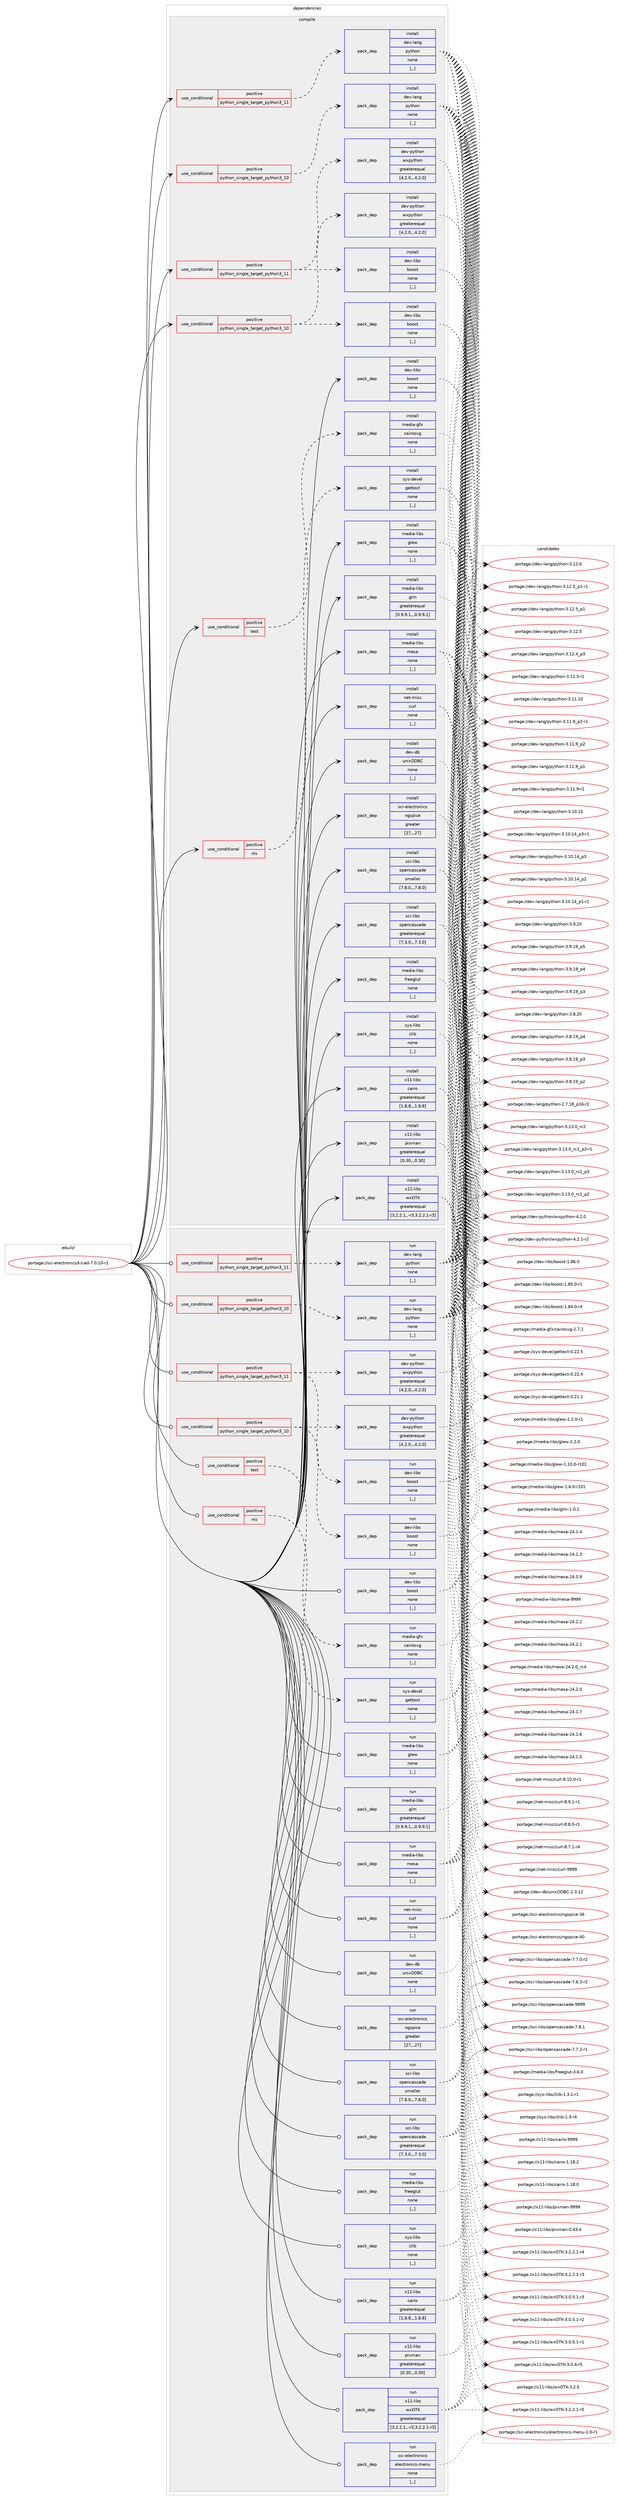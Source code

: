 digraph prolog {

# *************
# Graph options
# *************

newrank=true;
concentrate=true;
compound=true;
graph [rankdir=LR,fontname=Helvetica,fontsize=10,ranksep=1.5];#, ranksep=2.5, nodesep=0.2];
edge  [arrowhead=vee];
node  [fontname=Helvetica,fontsize=10];

# **********
# The ebuild
# **********

subgraph cluster_leftcol {
color=gray;
label=<<i>ebuild</i>>;
id [label="portage://sci-electronics/kicad-7.0.10-r1", color=red, width=4, href="../sci-electronics/kicad-7.0.10-r1.svg"];
}

# ****************
# The dependencies
# ****************

subgraph cluster_midcol {
color=gray;
label=<<i>dependencies</i>>;
subgraph cluster_compile {
fillcolor="#eeeeee";
style=filled;
label=<<i>compile</i>>;
subgraph cond238027 {
dependency904600 [label=<<TABLE BORDER="0" CELLBORDER="1" CELLSPACING="0" CELLPADDING="4"><TR><TD ROWSPAN="3" CELLPADDING="10">use_conditional</TD></TR><TR><TD>positive</TD></TR><TR><TD>nls</TD></TR></TABLE>>, shape=none, color=red];
subgraph pack659987 {
dependency904601 [label=<<TABLE BORDER="0" CELLBORDER="1" CELLSPACING="0" CELLPADDING="4" WIDTH="220"><TR><TD ROWSPAN="6" CELLPADDING="30">pack_dep</TD></TR><TR><TD WIDTH="110">install</TD></TR><TR><TD>sys-devel</TD></TR><TR><TD>gettext</TD></TR><TR><TD>none</TD></TR><TR><TD>[,,]</TD></TR></TABLE>>, shape=none, color=blue];
}
dependency904600:e -> dependency904601:w [weight=20,style="dashed",arrowhead="vee"];
}
id:e -> dependency904600:w [weight=20,style="solid",arrowhead="vee"];
subgraph cond238028 {
dependency904602 [label=<<TABLE BORDER="0" CELLBORDER="1" CELLSPACING="0" CELLPADDING="4"><TR><TD ROWSPAN="3" CELLPADDING="10">use_conditional</TD></TR><TR><TD>positive</TD></TR><TR><TD>python_single_target_python3_10</TD></TR></TABLE>>, shape=none, color=red];
subgraph pack659988 {
dependency904603 [label=<<TABLE BORDER="0" CELLBORDER="1" CELLSPACING="0" CELLPADDING="4" WIDTH="220"><TR><TD ROWSPAN="6" CELLPADDING="30">pack_dep</TD></TR><TR><TD WIDTH="110">install</TD></TR><TR><TD>dev-lang</TD></TR><TR><TD>python</TD></TR><TR><TD>none</TD></TR><TR><TD>[,,]</TD></TR></TABLE>>, shape=none, color=blue];
}
dependency904602:e -> dependency904603:w [weight=20,style="dashed",arrowhead="vee"];
}
id:e -> dependency904602:w [weight=20,style="solid",arrowhead="vee"];
subgraph cond238029 {
dependency904604 [label=<<TABLE BORDER="0" CELLBORDER="1" CELLSPACING="0" CELLPADDING="4"><TR><TD ROWSPAN="3" CELLPADDING="10">use_conditional</TD></TR><TR><TD>positive</TD></TR><TR><TD>python_single_target_python3_10</TD></TR></TABLE>>, shape=none, color=red];
subgraph pack659989 {
dependency904605 [label=<<TABLE BORDER="0" CELLBORDER="1" CELLSPACING="0" CELLPADDING="4" WIDTH="220"><TR><TD ROWSPAN="6" CELLPADDING="30">pack_dep</TD></TR><TR><TD WIDTH="110">install</TD></TR><TR><TD>dev-libs</TD></TR><TR><TD>boost</TD></TR><TR><TD>none</TD></TR><TR><TD>[,,]</TD></TR></TABLE>>, shape=none, color=blue];
}
dependency904604:e -> dependency904605:w [weight=20,style="dashed",arrowhead="vee"];
subgraph pack659990 {
dependency904606 [label=<<TABLE BORDER="0" CELLBORDER="1" CELLSPACING="0" CELLPADDING="4" WIDTH="220"><TR><TD ROWSPAN="6" CELLPADDING="30">pack_dep</TD></TR><TR><TD WIDTH="110">install</TD></TR><TR><TD>dev-python</TD></TR><TR><TD>wxpython</TD></TR><TR><TD>greaterequal</TD></TR><TR><TD>[4.2.0,,,4.2.0]</TD></TR></TABLE>>, shape=none, color=blue];
}
dependency904604:e -> dependency904606:w [weight=20,style="dashed",arrowhead="vee"];
}
id:e -> dependency904604:w [weight=20,style="solid",arrowhead="vee"];
subgraph cond238030 {
dependency904607 [label=<<TABLE BORDER="0" CELLBORDER="1" CELLSPACING="0" CELLPADDING="4"><TR><TD ROWSPAN="3" CELLPADDING="10">use_conditional</TD></TR><TR><TD>positive</TD></TR><TR><TD>python_single_target_python3_11</TD></TR></TABLE>>, shape=none, color=red];
subgraph pack659991 {
dependency904608 [label=<<TABLE BORDER="0" CELLBORDER="1" CELLSPACING="0" CELLPADDING="4" WIDTH="220"><TR><TD ROWSPAN="6" CELLPADDING="30">pack_dep</TD></TR><TR><TD WIDTH="110">install</TD></TR><TR><TD>dev-lang</TD></TR><TR><TD>python</TD></TR><TR><TD>none</TD></TR><TR><TD>[,,]</TD></TR></TABLE>>, shape=none, color=blue];
}
dependency904607:e -> dependency904608:w [weight=20,style="dashed",arrowhead="vee"];
}
id:e -> dependency904607:w [weight=20,style="solid",arrowhead="vee"];
subgraph cond238031 {
dependency904609 [label=<<TABLE BORDER="0" CELLBORDER="1" CELLSPACING="0" CELLPADDING="4"><TR><TD ROWSPAN="3" CELLPADDING="10">use_conditional</TD></TR><TR><TD>positive</TD></TR><TR><TD>python_single_target_python3_11</TD></TR></TABLE>>, shape=none, color=red];
subgraph pack659992 {
dependency904610 [label=<<TABLE BORDER="0" CELLBORDER="1" CELLSPACING="0" CELLPADDING="4" WIDTH="220"><TR><TD ROWSPAN="6" CELLPADDING="30">pack_dep</TD></TR><TR><TD WIDTH="110">install</TD></TR><TR><TD>dev-libs</TD></TR><TR><TD>boost</TD></TR><TR><TD>none</TD></TR><TR><TD>[,,]</TD></TR></TABLE>>, shape=none, color=blue];
}
dependency904609:e -> dependency904610:w [weight=20,style="dashed",arrowhead="vee"];
subgraph pack659993 {
dependency904611 [label=<<TABLE BORDER="0" CELLBORDER="1" CELLSPACING="0" CELLPADDING="4" WIDTH="220"><TR><TD ROWSPAN="6" CELLPADDING="30">pack_dep</TD></TR><TR><TD WIDTH="110">install</TD></TR><TR><TD>dev-python</TD></TR><TR><TD>wxpython</TD></TR><TR><TD>greaterequal</TD></TR><TR><TD>[4.2.0,,,4.2.0]</TD></TR></TABLE>>, shape=none, color=blue];
}
dependency904609:e -> dependency904611:w [weight=20,style="dashed",arrowhead="vee"];
}
id:e -> dependency904609:w [weight=20,style="solid",arrowhead="vee"];
subgraph cond238032 {
dependency904612 [label=<<TABLE BORDER="0" CELLBORDER="1" CELLSPACING="0" CELLPADDING="4"><TR><TD ROWSPAN="3" CELLPADDING="10">use_conditional</TD></TR><TR><TD>positive</TD></TR><TR><TD>test</TD></TR></TABLE>>, shape=none, color=red];
subgraph pack659994 {
dependency904613 [label=<<TABLE BORDER="0" CELLBORDER="1" CELLSPACING="0" CELLPADDING="4" WIDTH="220"><TR><TD ROWSPAN="6" CELLPADDING="30">pack_dep</TD></TR><TR><TD WIDTH="110">install</TD></TR><TR><TD>media-gfx</TD></TR><TR><TD>cairosvg</TD></TR><TR><TD>none</TD></TR><TR><TD>[,,]</TD></TR></TABLE>>, shape=none, color=blue];
}
dependency904612:e -> dependency904613:w [weight=20,style="dashed",arrowhead="vee"];
}
id:e -> dependency904612:w [weight=20,style="solid",arrowhead="vee"];
subgraph pack659995 {
dependency904614 [label=<<TABLE BORDER="0" CELLBORDER="1" CELLSPACING="0" CELLPADDING="4" WIDTH="220"><TR><TD ROWSPAN="6" CELLPADDING="30">pack_dep</TD></TR><TR><TD WIDTH="110">install</TD></TR><TR><TD>dev-db</TD></TR><TR><TD>unixODBC</TD></TR><TR><TD>none</TD></TR><TR><TD>[,,]</TD></TR></TABLE>>, shape=none, color=blue];
}
id:e -> dependency904614:w [weight=20,style="solid",arrowhead="vee"];
subgraph pack659996 {
dependency904615 [label=<<TABLE BORDER="0" CELLBORDER="1" CELLSPACING="0" CELLPADDING="4" WIDTH="220"><TR><TD ROWSPAN="6" CELLPADDING="30">pack_dep</TD></TR><TR><TD WIDTH="110">install</TD></TR><TR><TD>dev-libs</TD></TR><TR><TD>boost</TD></TR><TR><TD>none</TD></TR><TR><TD>[,,]</TD></TR></TABLE>>, shape=none, color=blue];
}
id:e -> dependency904615:w [weight=20,style="solid",arrowhead="vee"];
subgraph pack659997 {
dependency904616 [label=<<TABLE BORDER="0" CELLBORDER="1" CELLSPACING="0" CELLPADDING="4" WIDTH="220"><TR><TD ROWSPAN="6" CELLPADDING="30">pack_dep</TD></TR><TR><TD WIDTH="110">install</TD></TR><TR><TD>media-libs</TD></TR><TR><TD>freeglut</TD></TR><TR><TD>none</TD></TR><TR><TD>[,,]</TD></TR></TABLE>>, shape=none, color=blue];
}
id:e -> dependency904616:w [weight=20,style="solid",arrowhead="vee"];
subgraph pack659998 {
dependency904617 [label=<<TABLE BORDER="0" CELLBORDER="1" CELLSPACING="0" CELLPADDING="4" WIDTH="220"><TR><TD ROWSPAN="6" CELLPADDING="30">pack_dep</TD></TR><TR><TD WIDTH="110">install</TD></TR><TR><TD>media-libs</TD></TR><TR><TD>glew</TD></TR><TR><TD>none</TD></TR><TR><TD>[,,]</TD></TR></TABLE>>, shape=none, color=blue];
}
id:e -> dependency904617:w [weight=20,style="solid",arrowhead="vee"];
subgraph pack659999 {
dependency904618 [label=<<TABLE BORDER="0" CELLBORDER="1" CELLSPACING="0" CELLPADDING="4" WIDTH="220"><TR><TD ROWSPAN="6" CELLPADDING="30">pack_dep</TD></TR><TR><TD WIDTH="110">install</TD></TR><TR><TD>media-libs</TD></TR><TR><TD>glm</TD></TR><TR><TD>greaterequal</TD></TR><TR><TD>[0.9.9.1,,,0.9.9.1]</TD></TR></TABLE>>, shape=none, color=blue];
}
id:e -> dependency904618:w [weight=20,style="solid",arrowhead="vee"];
subgraph pack660000 {
dependency904619 [label=<<TABLE BORDER="0" CELLBORDER="1" CELLSPACING="0" CELLPADDING="4" WIDTH="220"><TR><TD ROWSPAN="6" CELLPADDING="30">pack_dep</TD></TR><TR><TD WIDTH="110">install</TD></TR><TR><TD>media-libs</TD></TR><TR><TD>mesa</TD></TR><TR><TD>none</TD></TR><TR><TD>[,,]</TD></TR></TABLE>>, shape=none, color=blue];
}
id:e -> dependency904619:w [weight=20,style="solid",arrowhead="vee"];
subgraph pack660001 {
dependency904620 [label=<<TABLE BORDER="0" CELLBORDER="1" CELLSPACING="0" CELLPADDING="4" WIDTH="220"><TR><TD ROWSPAN="6" CELLPADDING="30">pack_dep</TD></TR><TR><TD WIDTH="110">install</TD></TR><TR><TD>net-misc</TD></TR><TR><TD>curl</TD></TR><TR><TD>none</TD></TR><TR><TD>[,,]</TD></TR></TABLE>>, shape=none, color=blue];
}
id:e -> dependency904620:w [weight=20,style="solid",arrowhead="vee"];
subgraph pack660002 {
dependency904621 [label=<<TABLE BORDER="0" CELLBORDER="1" CELLSPACING="0" CELLPADDING="4" WIDTH="220"><TR><TD ROWSPAN="6" CELLPADDING="30">pack_dep</TD></TR><TR><TD WIDTH="110">install</TD></TR><TR><TD>sci-electronics</TD></TR><TR><TD>ngspice</TD></TR><TR><TD>greater</TD></TR><TR><TD>[27,,,27]</TD></TR></TABLE>>, shape=none, color=blue];
}
id:e -> dependency904621:w [weight=20,style="solid",arrowhead="vee"];
subgraph pack660003 {
dependency904622 [label=<<TABLE BORDER="0" CELLBORDER="1" CELLSPACING="0" CELLPADDING="4" WIDTH="220"><TR><TD ROWSPAN="6" CELLPADDING="30">pack_dep</TD></TR><TR><TD WIDTH="110">install</TD></TR><TR><TD>sci-libs</TD></TR><TR><TD>opencascade</TD></TR><TR><TD>greaterequal</TD></TR><TR><TD>[7.3.0,,,7.3.0]</TD></TR></TABLE>>, shape=none, color=blue];
}
id:e -> dependency904622:w [weight=20,style="solid",arrowhead="vee"];
subgraph pack660004 {
dependency904623 [label=<<TABLE BORDER="0" CELLBORDER="1" CELLSPACING="0" CELLPADDING="4" WIDTH="220"><TR><TD ROWSPAN="6" CELLPADDING="30">pack_dep</TD></TR><TR><TD WIDTH="110">install</TD></TR><TR><TD>sci-libs</TD></TR><TR><TD>opencascade</TD></TR><TR><TD>smaller</TD></TR><TR><TD>[7.8.0,,,7.8.0]</TD></TR></TABLE>>, shape=none, color=blue];
}
id:e -> dependency904623:w [weight=20,style="solid",arrowhead="vee"];
subgraph pack660005 {
dependency904624 [label=<<TABLE BORDER="0" CELLBORDER="1" CELLSPACING="0" CELLPADDING="4" WIDTH="220"><TR><TD ROWSPAN="6" CELLPADDING="30">pack_dep</TD></TR><TR><TD WIDTH="110">install</TD></TR><TR><TD>sys-libs</TD></TR><TR><TD>zlib</TD></TR><TR><TD>none</TD></TR><TR><TD>[,,]</TD></TR></TABLE>>, shape=none, color=blue];
}
id:e -> dependency904624:w [weight=20,style="solid",arrowhead="vee"];
subgraph pack660006 {
dependency904625 [label=<<TABLE BORDER="0" CELLBORDER="1" CELLSPACING="0" CELLPADDING="4" WIDTH="220"><TR><TD ROWSPAN="6" CELLPADDING="30">pack_dep</TD></TR><TR><TD WIDTH="110">install</TD></TR><TR><TD>x11-libs</TD></TR><TR><TD>cairo</TD></TR><TR><TD>greaterequal</TD></TR><TR><TD>[1.8.8,,,1.8.8]</TD></TR></TABLE>>, shape=none, color=blue];
}
id:e -> dependency904625:w [weight=20,style="solid",arrowhead="vee"];
subgraph pack660007 {
dependency904626 [label=<<TABLE BORDER="0" CELLBORDER="1" CELLSPACING="0" CELLPADDING="4" WIDTH="220"><TR><TD ROWSPAN="6" CELLPADDING="30">pack_dep</TD></TR><TR><TD WIDTH="110">install</TD></TR><TR><TD>x11-libs</TD></TR><TR><TD>pixman</TD></TR><TR><TD>greaterequal</TD></TR><TR><TD>[0.30,,,0.30]</TD></TR></TABLE>>, shape=none, color=blue];
}
id:e -> dependency904626:w [weight=20,style="solid",arrowhead="vee"];
subgraph pack660008 {
dependency904627 [label=<<TABLE BORDER="0" CELLBORDER="1" CELLSPACING="0" CELLPADDING="4" WIDTH="220"><TR><TD ROWSPAN="6" CELLPADDING="30">pack_dep</TD></TR><TR><TD WIDTH="110">install</TD></TR><TR><TD>x11-libs</TD></TR><TR><TD>wxGTK</TD></TR><TR><TD>greaterequal</TD></TR><TR><TD>[3.2.2.1,,-r3,3.2.2.1-r3]</TD></TR></TABLE>>, shape=none, color=blue];
}
id:e -> dependency904627:w [weight=20,style="solid",arrowhead="vee"];
}
subgraph cluster_compileandrun {
fillcolor="#eeeeee";
style=filled;
label=<<i>compile and run</i>>;
}
subgraph cluster_run {
fillcolor="#eeeeee";
style=filled;
label=<<i>run</i>>;
subgraph cond238033 {
dependency904628 [label=<<TABLE BORDER="0" CELLBORDER="1" CELLSPACING="0" CELLPADDING="4"><TR><TD ROWSPAN="3" CELLPADDING="10">use_conditional</TD></TR><TR><TD>positive</TD></TR><TR><TD>nls</TD></TR></TABLE>>, shape=none, color=red];
subgraph pack660009 {
dependency904629 [label=<<TABLE BORDER="0" CELLBORDER="1" CELLSPACING="0" CELLPADDING="4" WIDTH="220"><TR><TD ROWSPAN="6" CELLPADDING="30">pack_dep</TD></TR><TR><TD WIDTH="110">run</TD></TR><TR><TD>sys-devel</TD></TR><TR><TD>gettext</TD></TR><TR><TD>none</TD></TR><TR><TD>[,,]</TD></TR></TABLE>>, shape=none, color=blue];
}
dependency904628:e -> dependency904629:w [weight=20,style="dashed",arrowhead="vee"];
}
id:e -> dependency904628:w [weight=20,style="solid",arrowhead="odot"];
subgraph cond238034 {
dependency904630 [label=<<TABLE BORDER="0" CELLBORDER="1" CELLSPACING="0" CELLPADDING="4"><TR><TD ROWSPAN="3" CELLPADDING="10">use_conditional</TD></TR><TR><TD>positive</TD></TR><TR><TD>python_single_target_python3_10</TD></TR></TABLE>>, shape=none, color=red];
subgraph pack660010 {
dependency904631 [label=<<TABLE BORDER="0" CELLBORDER="1" CELLSPACING="0" CELLPADDING="4" WIDTH="220"><TR><TD ROWSPAN="6" CELLPADDING="30">pack_dep</TD></TR><TR><TD WIDTH="110">run</TD></TR><TR><TD>dev-lang</TD></TR><TR><TD>python</TD></TR><TR><TD>none</TD></TR><TR><TD>[,,]</TD></TR></TABLE>>, shape=none, color=blue];
}
dependency904630:e -> dependency904631:w [weight=20,style="dashed",arrowhead="vee"];
}
id:e -> dependency904630:w [weight=20,style="solid",arrowhead="odot"];
subgraph cond238035 {
dependency904632 [label=<<TABLE BORDER="0" CELLBORDER="1" CELLSPACING="0" CELLPADDING="4"><TR><TD ROWSPAN="3" CELLPADDING="10">use_conditional</TD></TR><TR><TD>positive</TD></TR><TR><TD>python_single_target_python3_10</TD></TR></TABLE>>, shape=none, color=red];
subgraph pack660011 {
dependency904633 [label=<<TABLE BORDER="0" CELLBORDER="1" CELLSPACING="0" CELLPADDING="4" WIDTH="220"><TR><TD ROWSPAN="6" CELLPADDING="30">pack_dep</TD></TR><TR><TD WIDTH="110">run</TD></TR><TR><TD>dev-libs</TD></TR><TR><TD>boost</TD></TR><TR><TD>none</TD></TR><TR><TD>[,,]</TD></TR></TABLE>>, shape=none, color=blue];
}
dependency904632:e -> dependency904633:w [weight=20,style="dashed",arrowhead="vee"];
subgraph pack660012 {
dependency904634 [label=<<TABLE BORDER="0" CELLBORDER="1" CELLSPACING="0" CELLPADDING="4" WIDTH="220"><TR><TD ROWSPAN="6" CELLPADDING="30">pack_dep</TD></TR><TR><TD WIDTH="110">run</TD></TR><TR><TD>dev-python</TD></TR><TR><TD>wxpython</TD></TR><TR><TD>greaterequal</TD></TR><TR><TD>[4.2.0,,,4.2.0]</TD></TR></TABLE>>, shape=none, color=blue];
}
dependency904632:e -> dependency904634:w [weight=20,style="dashed",arrowhead="vee"];
}
id:e -> dependency904632:w [weight=20,style="solid",arrowhead="odot"];
subgraph cond238036 {
dependency904635 [label=<<TABLE BORDER="0" CELLBORDER="1" CELLSPACING="0" CELLPADDING="4"><TR><TD ROWSPAN="3" CELLPADDING="10">use_conditional</TD></TR><TR><TD>positive</TD></TR><TR><TD>python_single_target_python3_11</TD></TR></TABLE>>, shape=none, color=red];
subgraph pack660013 {
dependency904636 [label=<<TABLE BORDER="0" CELLBORDER="1" CELLSPACING="0" CELLPADDING="4" WIDTH="220"><TR><TD ROWSPAN="6" CELLPADDING="30">pack_dep</TD></TR><TR><TD WIDTH="110">run</TD></TR><TR><TD>dev-lang</TD></TR><TR><TD>python</TD></TR><TR><TD>none</TD></TR><TR><TD>[,,]</TD></TR></TABLE>>, shape=none, color=blue];
}
dependency904635:e -> dependency904636:w [weight=20,style="dashed",arrowhead="vee"];
}
id:e -> dependency904635:w [weight=20,style="solid",arrowhead="odot"];
subgraph cond238037 {
dependency904637 [label=<<TABLE BORDER="0" CELLBORDER="1" CELLSPACING="0" CELLPADDING="4"><TR><TD ROWSPAN="3" CELLPADDING="10">use_conditional</TD></TR><TR><TD>positive</TD></TR><TR><TD>python_single_target_python3_11</TD></TR></TABLE>>, shape=none, color=red];
subgraph pack660014 {
dependency904638 [label=<<TABLE BORDER="0" CELLBORDER="1" CELLSPACING="0" CELLPADDING="4" WIDTH="220"><TR><TD ROWSPAN="6" CELLPADDING="30">pack_dep</TD></TR><TR><TD WIDTH="110">run</TD></TR><TR><TD>dev-libs</TD></TR><TR><TD>boost</TD></TR><TR><TD>none</TD></TR><TR><TD>[,,]</TD></TR></TABLE>>, shape=none, color=blue];
}
dependency904637:e -> dependency904638:w [weight=20,style="dashed",arrowhead="vee"];
subgraph pack660015 {
dependency904639 [label=<<TABLE BORDER="0" CELLBORDER="1" CELLSPACING="0" CELLPADDING="4" WIDTH="220"><TR><TD ROWSPAN="6" CELLPADDING="30">pack_dep</TD></TR><TR><TD WIDTH="110">run</TD></TR><TR><TD>dev-python</TD></TR><TR><TD>wxpython</TD></TR><TR><TD>greaterequal</TD></TR><TR><TD>[4.2.0,,,4.2.0]</TD></TR></TABLE>>, shape=none, color=blue];
}
dependency904637:e -> dependency904639:w [weight=20,style="dashed",arrowhead="vee"];
}
id:e -> dependency904637:w [weight=20,style="solid",arrowhead="odot"];
subgraph cond238038 {
dependency904640 [label=<<TABLE BORDER="0" CELLBORDER="1" CELLSPACING="0" CELLPADDING="4"><TR><TD ROWSPAN="3" CELLPADDING="10">use_conditional</TD></TR><TR><TD>positive</TD></TR><TR><TD>test</TD></TR></TABLE>>, shape=none, color=red];
subgraph pack660016 {
dependency904641 [label=<<TABLE BORDER="0" CELLBORDER="1" CELLSPACING="0" CELLPADDING="4" WIDTH="220"><TR><TD ROWSPAN="6" CELLPADDING="30">pack_dep</TD></TR><TR><TD WIDTH="110">run</TD></TR><TR><TD>media-gfx</TD></TR><TR><TD>cairosvg</TD></TR><TR><TD>none</TD></TR><TR><TD>[,,]</TD></TR></TABLE>>, shape=none, color=blue];
}
dependency904640:e -> dependency904641:w [weight=20,style="dashed",arrowhead="vee"];
}
id:e -> dependency904640:w [weight=20,style="solid",arrowhead="odot"];
subgraph pack660017 {
dependency904642 [label=<<TABLE BORDER="0" CELLBORDER="1" CELLSPACING="0" CELLPADDING="4" WIDTH="220"><TR><TD ROWSPAN="6" CELLPADDING="30">pack_dep</TD></TR><TR><TD WIDTH="110">run</TD></TR><TR><TD>dev-db</TD></TR><TR><TD>unixODBC</TD></TR><TR><TD>none</TD></TR><TR><TD>[,,]</TD></TR></TABLE>>, shape=none, color=blue];
}
id:e -> dependency904642:w [weight=20,style="solid",arrowhead="odot"];
subgraph pack660018 {
dependency904643 [label=<<TABLE BORDER="0" CELLBORDER="1" CELLSPACING="0" CELLPADDING="4" WIDTH="220"><TR><TD ROWSPAN="6" CELLPADDING="30">pack_dep</TD></TR><TR><TD WIDTH="110">run</TD></TR><TR><TD>dev-libs</TD></TR><TR><TD>boost</TD></TR><TR><TD>none</TD></TR><TR><TD>[,,]</TD></TR></TABLE>>, shape=none, color=blue];
}
id:e -> dependency904643:w [weight=20,style="solid",arrowhead="odot"];
subgraph pack660019 {
dependency904644 [label=<<TABLE BORDER="0" CELLBORDER="1" CELLSPACING="0" CELLPADDING="4" WIDTH="220"><TR><TD ROWSPAN="6" CELLPADDING="30">pack_dep</TD></TR><TR><TD WIDTH="110">run</TD></TR><TR><TD>media-libs</TD></TR><TR><TD>freeglut</TD></TR><TR><TD>none</TD></TR><TR><TD>[,,]</TD></TR></TABLE>>, shape=none, color=blue];
}
id:e -> dependency904644:w [weight=20,style="solid",arrowhead="odot"];
subgraph pack660020 {
dependency904645 [label=<<TABLE BORDER="0" CELLBORDER="1" CELLSPACING="0" CELLPADDING="4" WIDTH="220"><TR><TD ROWSPAN="6" CELLPADDING="30">pack_dep</TD></TR><TR><TD WIDTH="110">run</TD></TR><TR><TD>media-libs</TD></TR><TR><TD>glew</TD></TR><TR><TD>none</TD></TR><TR><TD>[,,]</TD></TR></TABLE>>, shape=none, color=blue];
}
id:e -> dependency904645:w [weight=20,style="solid",arrowhead="odot"];
subgraph pack660021 {
dependency904646 [label=<<TABLE BORDER="0" CELLBORDER="1" CELLSPACING="0" CELLPADDING="4" WIDTH="220"><TR><TD ROWSPAN="6" CELLPADDING="30">pack_dep</TD></TR><TR><TD WIDTH="110">run</TD></TR><TR><TD>media-libs</TD></TR><TR><TD>glm</TD></TR><TR><TD>greaterequal</TD></TR><TR><TD>[0.9.9.1,,,0.9.9.1]</TD></TR></TABLE>>, shape=none, color=blue];
}
id:e -> dependency904646:w [weight=20,style="solid",arrowhead="odot"];
subgraph pack660022 {
dependency904647 [label=<<TABLE BORDER="0" CELLBORDER="1" CELLSPACING="0" CELLPADDING="4" WIDTH="220"><TR><TD ROWSPAN="6" CELLPADDING="30">pack_dep</TD></TR><TR><TD WIDTH="110">run</TD></TR><TR><TD>media-libs</TD></TR><TR><TD>mesa</TD></TR><TR><TD>none</TD></TR><TR><TD>[,,]</TD></TR></TABLE>>, shape=none, color=blue];
}
id:e -> dependency904647:w [weight=20,style="solid",arrowhead="odot"];
subgraph pack660023 {
dependency904648 [label=<<TABLE BORDER="0" CELLBORDER="1" CELLSPACING="0" CELLPADDING="4" WIDTH="220"><TR><TD ROWSPAN="6" CELLPADDING="30">pack_dep</TD></TR><TR><TD WIDTH="110">run</TD></TR><TR><TD>net-misc</TD></TR><TR><TD>curl</TD></TR><TR><TD>none</TD></TR><TR><TD>[,,]</TD></TR></TABLE>>, shape=none, color=blue];
}
id:e -> dependency904648:w [weight=20,style="solid",arrowhead="odot"];
subgraph pack660024 {
dependency904649 [label=<<TABLE BORDER="0" CELLBORDER="1" CELLSPACING="0" CELLPADDING="4" WIDTH="220"><TR><TD ROWSPAN="6" CELLPADDING="30">pack_dep</TD></TR><TR><TD WIDTH="110">run</TD></TR><TR><TD>sci-electronics</TD></TR><TR><TD>electronics-menu</TD></TR><TR><TD>none</TD></TR><TR><TD>[,,]</TD></TR></TABLE>>, shape=none, color=blue];
}
id:e -> dependency904649:w [weight=20,style="solid",arrowhead="odot"];
subgraph pack660025 {
dependency904650 [label=<<TABLE BORDER="0" CELLBORDER="1" CELLSPACING="0" CELLPADDING="4" WIDTH="220"><TR><TD ROWSPAN="6" CELLPADDING="30">pack_dep</TD></TR><TR><TD WIDTH="110">run</TD></TR><TR><TD>sci-electronics</TD></TR><TR><TD>ngspice</TD></TR><TR><TD>greater</TD></TR><TR><TD>[27,,,27]</TD></TR></TABLE>>, shape=none, color=blue];
}
id:e -> dependency904650:w [weight=20,style="solid",arrowhead="odot"];
subgraph pack660026 {
dependency904651 [label=<<TABLE BORDER="0" CELLBORDER="1" CELLSPACING="0" CELLPADDING="4" WIDTH="220"><TR><TD ROWSPAN="6" CELLPADDING="30">pack_dep</TD></TR><TR><TD WIDTH="110">run</TD></TR><TR><TD>sci-libs</TD></TR><TR><TD>opencascade</TD></TR><TR><TD>greaterequal</TD></TR><TR><TD>[7.3.0,,,7.3.0]</TD></TR></TABLE>>, shape=none, color=blue];
}
id:e -> dependency904651:w [weight=20,style="solid",arrowhead="odot"];
subgraph pack660027 {
dependency904652 [label=<<TABLE BORDER="0" CELLBORDER="1" CELLSPACING="0" CELLPADDING="4" WIDTH="220"><TR><TD ROWSPAN="6" CELLPADDING="30">pack_dep</TD></TR><TR><TD WIDTH="110">run</TD></TR><TR><TD>sci-libs</TD></TR><TR><TD>opencascade</TD></TR><TR><TD>smaller</TD></TR><TR><TD>[7.8.0,,,7.8.0]</TD></TR></TABLE>>, shape=none, color=blue];
}
id:e -> dependency904652:w [weight=20,style="solid",arrowhead="odot"];
subgraph pack660028 {
dependency904653 [label=<<TABLE BORDER="0" CELLBORDER="1" CELLSPACING="0" CELLPADDING="4" WIDTH="220"><TR><TD ROWSPAN="6" CELLPADDING="30">pack_dep</TD></TR><TR><TD WIDTH="110">run</TD></TR><TR><TD>sys-libs</TD></TR><TR><TD>zlib</TD></TR><TR><TD>none</TD></TR><TR><TD>[,,]</TD></TR></TABLE>>, shape=none, color=blue];
}
id:e -> dependency904653:w [weight=20,style="solid",arrowhead="odot"];
subgraph pack660029 {
dependency904654 [label=<<TABLE BORDER="0" CELLBORDER="1" CELLSPACING="0" CELLPADDING="4" WIDTH="220"><TR><TD ROWSPAN="6" CELLPADDING="30">pack_dep</TD></TR><TR><TD WIDTH="110">run</TD></TR><TR><TD>x11-libs</TD></TR><TR><TD>cairo</TD></TR><TR><TD>greaterequal</TD></TR><TR><TD>[1.8.8,,,1.8.8]</TD></TR></TABLE>>, shape=none, color=blue];
}
id:e -> dependency904654:w [weight=20,style="solid",arrowhead="odot"];
subgraph pack660030 {
dependency904655 [label=<<TABLE BORDER="0" CELLBORDER="1" CELLSPACING="0" CELLPADDING="4" WIDTH="220"><TR><TD ROWSPAN="6" CELLPADDING="30">pack_dep</TD></TR><TR><TD WIDTH="110">run</TD></TR><TR><TD>x11-libs</TD></TR><TR><TD>pixman</TD></TR><TR><TD>greaterequal</TD></TR><TR><TD>[0.30,,,0.30]</TD></TR></TABLE>>, shape=none, color=blue];
}
id:e -> dependency904655:w [weight=20,style="solid",arrowhead="odot"];
subgraph pack660031 {
dependency904656 [label=<<TABLE BORDER="0" CELLBORDER="1" CELLSPACING="0" CELLPADDING="4" WIDTH="220"><TR><TD ROWSPAN="6" CELLPADDING="30">pack_dep</TD></TR><TR><TD WIDTH="110">run</TD></TR><TR><TD>x11-libs</TD></TR><TR><TD>wxGTK</TD></TR><TR><TD>greaterequal</TD></TR><TR><TD>[3.2.2.1,,-r3,3.2.2.1-r3]</TD></TR></TABLE>>, shape=none, color=blue];
}
id:e -> dependency904656:w [weight=20,style="solid",arrowhead="odot"];
}
}

# **************
# The candidates
# **************

subgraph cluster_choices {
rank=same;
color=gray;
label=<<i>candidates</i>>;

subgraph choice659987 {
color=black;
nodesep=1;
choice115121115451001011181011084710310111611610112011645484650504653 [label="portage://sys-devel/gettext-0.22.5", color=red, width=4,href="../sys-devel/gettext-0.22.5.svg"];
choice115121115451001011181011084710310111611610112011645484650504652 [label="portage://sys-devel/gettext-0.22.4", color=red, width=4,href="../sys-devel/gettext-0.22.4.svg"];
choice115121115451001011181011084710310111611610112011645484650494649 [label="portage://sys-devel/gettext-0.21.1", color=red, width=4,href="../sys-devel/gettext-0.21.1.svg"];
dependency904601:e -> choice115121115451001011181011084710310111611610112011645484650504653:w [style=dotted,weight="100"];
dependency904601:e -> choice115121115451001011181011084710310111611610112011645484650504652:w [style=dotted,weight="100"];
dependency904601:e -> choice115121115451001011181011084710310111611610112011645484650494649:w [style=dotted,weight="100"];
}
subgraph choice659988 {
color=black;
nodesep=1;
choice10010111845108971101034711212111610411111045514649514648951149950 [label="portage://dev-lang/python-3.13.0_rc2", color=red, width=4,href="../dev-lang/python-3.13.0_rc2.svg"];
choice1001011184510897110103471121211161041111104551464951464895114994995112514511449 [label="portage://dev-lang/python-3.13.0_rc1_p3-r1", color=red, width=4,href="../dev-lang/python-3.13.0_rc1_p3-r1.svg"];
choice100101118451089711010347112121116104111110455146495146489511499499511251 [label="portage://dev-lang/python-3.13.0_rc1_p3", color=red, width=4,href="../dev-lang/python-3.13.0_rc1_p3.svg"];
choice100101118451089711010347112121116104111110455146495146489511499499511250 [label="portage://dev-lang/python-3.13.0_rc1_p2", color=red, width=4,href="../dev-lang/python-3.13.0_rc1_p2.svg"];
choice10010111845108971101034711212111610411111045514649504654 [label="portage://dev-lang/python-3.12.6", color=red, width=4,href="../dev-lang/python-3.12.6.svg"];
choice1001011184510897110103471121211161041111104551464950465395112494511449 [label="portage://dev-lang/python-3.12.5_p1-r1", color=red, width=4,href="../dev-lang/python-3.12.5_p1-r1.svg"];
choice100101118451089711010347112121116104111110455146495046539511249 [label="portage://dev-lang/python-3.12.5_p1", color=red, width=4,href="../dev-lang/python-3.12.5_p1.svg"];
choice10010111845108971101034711212111610411111045514649504653 [label="portage://dev-lang/python-3.12.5", color=red, width=4,href="../dev-lang/python-3.12.5.svg"];
choice100101118451089711010347112121116104111110455146495046529511251 [label="portage://dev-lang/python-3.12.4_p3", color=red, width=4,href="../dev-lang/python-3.12.4_p3.svg"];
choice100101118451089711010347112121116104111110455146495046514511449 [label="portage://dev-lang/python-3.12.3-r1", color=red, width=4,href="../dev-lang/python-3.12.3-r1.svg"];
choice1001011184510897110103471121211161041111104551464949464948 [label="portage://dev-lang/python-3.11.10", color=red, width=4,href="../dev-lang/python-3.11.10.svg"];
choice1001011184510897110103471121211161041111104551464949465795112504511449 [label="portage://dev-lang/python-3.11.9_p2-r1", color=red, width=4,href="../dev-lang/python-3.11.9_p2-r1.svg"];
choice100101118451089711010347112121116104111110455146494946579511250 [label="portage://dev-lang/python-3.11.9_p2", color=red, width=4,href="../dev-lang/python-3.11.9_p2.svg"];
choice100101118451089711010347112121116104111110455146494946579511249 [label="portage://dev-lang/python-3.11.9_p1", color=red, width=4,href="../dev-lang/python-3.11.9_p1.svg"];
choice100101118451089711010347112121116104111110455146494946574511449 [label="portage://dev-lang/python-3.11.9-r1", color=red, width=4,href="../dev-lang/python-3.11.9-r1.svg"];
choice1001011184510897110103471121211161041111104551464948464953 [label="portage://dev-lang/python-3.10.15", color=red, width=4,href="../dev-lang/python-3.10.15.svg"];
choice100101118451089711010347112121116104111110455146494846495295112514511449 [label="portage://dev-lang/python-3.10.14_p3-r1", color=red, width=4,href="../dev-lang/python-3.10.14_p3-r1.svg"];
choice10010111845108971101034711212111610411111045514649484649529511251 [label="portage://dev-lang/python-3.10.14_p3", color=red, width=4,href="../dev-lang/python-3.10.14_p3.svg"];
choice10010111845108971101034711212111610411111045514649484649529511250 [label="portage://dev-lang/python-3.10.14_p2", color=red, width=4,href="../dev-lang/python-3.10.14_p2.svg"];
choice100101118451089711010347112121116104111110455146494846495295112494511449 [label="portage://dev-lang/python-3.10.14_p1-r1", color=red, width=4,href="../dev-lang/python-3.10.14_p1-r1.svg"];
choice10010111845108971101034711212111610411111045514657465048 [label="portage://dev-lang/python-3.9.20", color=red, width=4,href="../dev-lang/python-3.9.20.svg"];
choice100101118451089711010347112121116104111110455146574649579511253 [label="portage://dev-lang/python-3.9.19_p5", color=red, width=4,href="../dev-lang/python-3.9.19_p5.svg"];
choice100101118451089711010347112121116104111110455146574649579511252 [label="portage://dev-lang/python-3.9.19_p4", color=red, width=4,href="../dev-lang/python-3.9.19_p4.svg"];
choice100101118451089711010347112121116104111110455146574649579511251 [label="portage://dev-lang/python-3.9.19_p3", color=red, width=4,href="../dev-lang/python-3.9.19_p3.svg"];
choice10010111845108971101034711212111610411111045514656465048 [label="portage://dev-lang/python-3.8.20", color=red, width=4,href="../dev-lang/python-3.8.20.svg"];
choice100101118451089711010347112121116104111110455146564649579511252 [label="portage://dev-lang/python-3.8.19_p4", color=red, width=4,href="../dev-lang/python-3.8.19_p4.svg"];
choice100101118451089711010347112121116104111110455146564649579511251 [label="portage://dev-lang/python-3.8.19_p3", color=red, width=4,href="../dev-lang/python-3.8.19_p3.svg"];
choice100101118451089711010347112121116104111110455146564649579511250 [label="portage://dev-lang/python-3.8.19_p2", color=red, width=4,href="../dev-lang/python-3.8.19_p2.svg"];
choice100101118451089711010347112121116104111110455046554649569511249544511450 [label="portage://dev-lang/python-2.7.18_p16-r2", color=red, width=4,href="../dev-lang/python-2.7.18_p16-r2.svg"];
dependency904603:e -> choice10010111845108971101034711212111610411111045514649514648951149950:w [style=dotted,weight="100"];
dependency904603:e -> choice1001011184510897110103471121211161041111104551464951464895114994995112514511449:w [style=dotted,weight="100"];
dependency904603:e -> choice100101118451089711010347112121116104111110455146495146489511499499511251:w [style=dotted,weight="100"];
dependency904603:e -> choice100101118451089711010347112121116104111110455146495146489511499499511250:w [style=dotted,weight="100"];
dependency904603:e -> choice10010111845108971101034711212111610411111045514649504654:w [style=dotted,weight="100"];
dependency904603:e -> choice1001011184510897110103471121211161041111104551464950465395112494511449:w [style=dotted,weight="100"];
dependency904603:e -> choice100101118451089711010347112121116104111110455146495046539511249:w [style=dotted,weight="100"];
dependency904603:e -> choice10010111845108971101034711212111610411111045514649504653:w [style=dotted,weight="100"];
dependency904603:e -> choice100101118451089711010347112121116104111110455146495046529511251:w [style=dotted,weight="100"];
dependency904603:e -> choice100101118451089711010347112121116104111110455146495046514511449:w [style=dotted,weight="100"];
dependency904603:e -> choice1001011184510897110103471121211161041111104551464949464948:w [style=dotted,weight="100"];
dependency904603:e -> choice1001011184510897110103471121211161041111104551464949465795112504511449:w [style=dotted,weight="100"];
dependency904603:e -> choice100101118451089711010347112121116104111110455146494946579511250:w [style=dotted,weight="100"];
dependency904603:e -> choice100101118451089711010347112121116104111110455146494946579511249:w [style=dotted,weight="100"];
dependency904603:e -> choice100101118451089711010347112121116104111110455146494946574511449:w [style=dotted,weight="100"];
dependency904603:e -> choice1001011184510897110103471121211161041111104551464948464953:w [style=dotted,weight="100"];
dependency904603:e -> choice100101118451089711010347112121116104111110455146494846495295112514511449:w [style=dotted,weight="100"];
dependency904603:e -> choice10010111845108971101034711212111610411111045514649484649529511251:w [style=dotted,weight="100"];
dependency904603:e -> choice10010111845108971101034711212111610411111045514649484649529511250:w [style=dotted,weight="100"];
dependency904603:e -> choice100101118451089711010347112121116104111110455146494846495295112494511449:w [style=dotted,weight="100"];
dependency904603:e -> choice10010111845108971101034711212111610411111045514657465048:w [style=dotted,weight="100"];
dependency904603:e -> choice100101118451089711010347112121116104111110455146574649579511253:w [style=dotted,weight="100"];
dependency904603:e -> choice100101118451089711010347112121116104111110455146574649579511252:w [style=dotted,weight="100"];
dependency904603:e -> choice100101118451089711010347112121116104111110455146574649579511251:w [style=dotted,weight="100"];
dependency904603:e -> choice10010111845108971101034711212111610411111045514656465048:w [style=dotted,weight="100"];
dependency904603:e -> choice100101118451089711010347112121116104111110455146564649579511252:w [style=dotted,weight="100"];
dependency904603:e -> choice100101118451089711010347112121116104111110455146564649579511251:w [style=dotted,weight="100"];
dependency904603:e -> choice100101118451089711010347112121116104111110455146564649579511250:w [style=dotted,weight="100"];
dependency904603:e -> choice100101118451089711010347112121116104111110455046554649569511249544511450:w [style=dotted,weight="100"];
}
subgraph choice659989 {
color=black;
nodesep=1;
choice1001011184510810598115479811111111511645494656544648 [label="portage://dev-libs/boost-1.86.0", color=red, width=4,href="../dev-libs/boost-1.86.0.svg"];
choice10010111845108105981154798111111115116454946565346484511449 [label="portage://dev-libs/boost-1.85.0-r1", color=red, width=4,href="../dev-libs/boost-1.85.0-r1.svg"];
choice10010111845108105981154798111111115116454946565246484511451 [label="portage://dev-libs/boost-1.84.0-r3", color=red, width=4,href="../dev-libs/boost-1.84.0-r3.svg"];
dependency904605:e -> choice1001011184510810598115479811111111511645494656544648:w [style=dotted,weight="100"];
dependency904605:e -> choice10010111845108105981154798111111115116454946565346484511449:w [style=dotted,weight="100"];
dependency904605:e -> choice10010111845108105981154798111111115116454946565246484511451:w [style=dotted,weight="100"];
}
subgraph choice659990 {
color=black;
nodesep=1;
choice10010111845112121116104111110471191201121211161041111104552465046494511450 [label="portage://dev-python/wxpython-4.2.1-r2", color=red, width=4,href="../dev-python/wxpython-4.2.1-r2.svg"];
choice1001011184511212111610411111047119120112121116104111110455246504648 [label="portage://dev-python/wxpython-4.2.0", color=red, width=4,href="../dev-python/wxpython-4.2.0.svg"];
dependency904606:e -> choice10010111845112121116104111110471191201121211161041111104552465046494511450:w [style=dotted,weight="100"];
dependency904606:e -> choice1001011184511212111610411111047119120112121116104111110455246504648:w [style=dotted,weight="100"];
}
subgraph choice659991 {
color=black;
nodesep=1;
choice10010111845108971101034711212111610411111045514649514648951149950 [label="portage://dev-lang/python-3.13.0_rc2", color=red, width=4,href="../dev-lang/python-3.13.0_rc2.svg"];
choice1001011184510897110103471121211161041111104551464951464895114994995112514511449 [label="portage://dev-lang/python-3.13.0_rc1_p3-r1", color=red, width=4,href="../dev-lang/python-3.13.0_rc1_p3-r1.svg"];
choice100101118451089711010347112121116104111110455146495146489511499499511251 [label="portage://dev-lang/python-3.13.0_rc1_p3", color=red, width=4,href="../dev-lang/python-3.13.0_rc1_p3.svg"];
choice100101118451089711010347112121116104111110455146495146489511499499511250 [label="portage://dev-lang/python-3.13.0_rc1_p2", color=red, width=4,href="../dev-lang/python-3.13.0_rc1_p2.svg"];
choice10010111845108971101034711212111610411111045514649504654 [label="portage://dev-lang/python-3.12.6", color=red, width=4,href="../dev-lang/python-3.12.6.svg"];
choice1001011184510897110103471121211161041111104551464950465395112494511449 [label="portage://dev-lang/python-3.12.5_p1-r1", color=red, width=4,href="../dev-lang/python-3.12.5_p1-r1.svg"];
choice100101118451089711010347112121116104111110455146495046539511249 [label="portage://dev-lang/python-3.12.5_p1", color=red, width=4,href="../dev-lang/python-3.12.5_p1.svg"];
choice10010111845108971101034711212111610411111045514649504653 [label="portage://dev-lang/python-3.12.5", color=red, width=4,href="../dev-lang/python-3.12.5.svg"];
choice100101118451089711010347112121116104111110455146495046529511251 [label="portage://dev-lang/python-3.12.4_p3", color=red, width=4,href="../dev-lang/python-3.12.4_p3.svg"];
choice100101118451089711010347112121116104111110455146495046514511449 [label="portage://dev-lang/python-3.12.3-r1", color=red, width=4,href="../dev-lang/python-3.12.3-r1.svg"];
choice1001011184510897110103471121211161041111104551464949464948 [label="portage://dev-lang/python-3.11.10", color=red, width=4,href="../dev-lang/python-3.11.10.svg"];
choice1001011184510897110103471121211161041111104551464949465795112504511449 [label="portage://dev-lang/python-3.11.9_p2-r1", color=red, width=4,href="../dev-lang/python-3.11.9_p2-r1.svg"];
choice100101118451089711010347112121116104111110455146494946579511250 [label="portage://dev-lang/python-3.11.9_p2", color=red, width=4,href="../dev-lang/python-3.11.9_p2.svg"];
choice100101118451089711010347112121116104111110455146494946579511249 [label="portage://dev-lang/python-3.11.9_p1", color=red, width=4,href="../dev-lang/python-3.11.9_p1.svg"];
choice100101118451089711010347112121116104111110455146494946574511449 [label="portage://dev-lang/python-3.11.9-r1", color=red, width=4,href="../dev-lang/python-3.11.9-r1.svg"];
choice1001011184510897110103471121211161041111104551464948464953 [label="portage://dev-lang/python-3.10.15", color=red, width=4,href="../dev-lang/python-3.10.15.svg"];
choice100101118451089711010347112121116104111110455146494846495295112514511449 [label="portage://dev-lang/python-3.10.14_p3-r1", color=red, width=4,href="../dev-lang/python-3.10.14_p3-r1.svg"];
choice10010111845108971101034711212111610411111045514649484649529511251 [label="portage://dev-lang/python-3.10.14_p3", color=red, width=4,href="../dev-lang/python-3.10.14_p3.svg"];
choice10010111845108971101034711212111610411111045514649484649529511250 [label="portage://dev-lang/python-3.10.14_p2", color=red, width=4,href="../dev-lang/python-3.10.14_p2.svg"];
choice100101118451089711010347112121116104111110455146494846495295112494511449 [label="portage://dev-lang/python-3.10.14_p1-r1", color=red, width=4,href="../dev-lang/python-3.10.14_p1-r1.svg"];
choice10010111845108971101034711212111610411111045514657465048 [label="portage://dev-lang/python-3.9.20", color=red, width=4,href="../dev-lang/python-3.9.20.svg"];
choice100101118451089711010347112121116104111110455146574649579511253 [label="portage://dev-lang/python-3.9.19_p5", color=red, width=4,href="../dev-lang/python-3.9.19_p5.svg"];
choice100101118451089711010347112121116104111110455146574649579511252 [label="portage://dev-lang/python-3.9.19_p4", color=red, width=4,href="../dev-lang/python-3.9.19_p4.svg"];
choice100101118451089711010347112121116104111110455146574649579511251 [label="portage://dev-lang/python-3.9.19_p3", color=red, width=4,href="../dev-lang/python-3.9.19_p3.svg"];
choice10010111845108971101034711212111610411111045514656465048 [label="portage://dev-lang/python-3.8.20", color=red, width=4,href="../dev-lang/python-3.8.20.svg"];
choice100101118451089711010347112121116104111110455146564649579511252 [label="portage://dev-lang/python-3.8.19_p4", color=red, width=4,href="../dev-lang/python-3.8.19_p4.svg"];
choice100101118451089711010347112121116104111110455146564649579511251 [label="portage://dev-lang/python-3.8.19_p3", color=red, width=4,href="../dev-lang/python-3.8.19_p3.svg"];
choice100101118451089711010347112121116104111110455146564649579511250 [label="portage://dev-lang/python-3.8.19_p2", color=red, width=4,href="../dev-lang/python-3.8.19_p2.svg"];
choice100101118451089711010347112121116104111110455046554649569511249544511450 [label="portage://dev-lang/python-2.7.18_p16-r2", color=red, width=4,href="../dev-lang/python-2.7.18_p16-r2.svg"];
dependency904608:e -> choice10010111845108971101034711212111610411111045514649514648951149950:w [style=dotted,weight="100"];
dependency904608:e -> choice1001011184510897110103471121211161041111104551464951464895114994995112514511449:w [style=dotted,weight="100"];
dependency904608:e -> choice100101118451089711010347112121116104111110455146495146489511499499511251:w [style=dotted,weight="100"];
dependency904608:e -> choice100101118451089711010347112121116104111110455146495146489511499499511250:w [style=dotted,weight="100"];
dependency904608:e -> choice10010111845108971101034711212111610411111045514649504654:w [style=dotted,weight="100"];
dependency904608:e -> choice1001011184510897110103471121211161041111104551464950465395112494511449:w [style=dotted,weight="100"];
dependency904608:e -> choice100101118451089711010347112121116104111110455146495046539511249:w [style=dotted,weight="100"];
dependency904608:e -> choice10010111845108971101034711212111610411111045514649504653:w [style=dotted,weight="100"];
dependency904608:e -> choice100101118451089711010347112121116104111110455146495046529511251:w [style=dotted,weight="100"];
dependency904608:e -> choice100101118451089711010347112121116104111110455146495046514511449:w [style=dotted,weight="100"];
dependency904608:e -> choice1001011184510897110103471121211161041111104551464949464948:w [style=dotted,weight="100"];
dependency904608:e -> choice1001011184510897110103471121211161041111104551464949465795112504511449:w [style=dotted,weight="100"];
dependency904608:e -> choice100101118451089711010347112121116104111110455146494946579511250:w [style=dotted,weight="100"];
dependency904608:e -> choice100101118451089711010347112121116104111110455146494946579511249:w [style=dotted,weight="100"];
dependency904608:e -> choice100101118451089711010347112121116104111110455146494946574511449:w [style=dotted,weight="100"];
dependency904608:e -> choice1001011184510897110103471121211161041111104551464948464953:w [style=dotted,weight="100"];
dependency904608:e -> choice100101118451089711010347112121116104111110455146494846495295112514511449:w [style=dotted,weight="100"];
dependency904608:e -> choice10010111845108971101034711212111610411111045514649484649529511251:w [style=dotted,weight="100"];
dependency904608:e -> choice10010111845108971101034711212111610411111045514649484649529511250:w [style=dotted,weight="100"];
dependency904608:e -> choice100101118451089711010347112121116104111110455146494846495295112494511449:w [style=dotted,weight="100"];
dependency904608:e -> choice10010111845108971101034711212111610411111045514657465048:w [style=dotted,weight="100"];
dependency904608:e -> choice100101118451089711010347112121116104111110455146574649579511253:w [style=dotted,weight="100"];
dependency904608:e -> choice100101118451089711010347112121116104111110455146574649579511252:w [style=dotted,weight="100"];
dependency904608:e -> choice100101118451089711010347112121116104111110455146574649579511251:w [style=dotted,weight="100"];
dependency904608:e -> choice10010111845108971101034711212111610411111045514656465048:w [style=dotted,weight="100"];
dependency904608:e -> choice100101118451089711010347112121116104111110455146564649579511252:w [style=dotted,weight="100"];
dependency904608:e -> choice100101118451089711010347112121116104111110455146564649579511251:w [style=dotted,weight="100"];
dependency904608:e -> choice100101118451089711010347112121116104111110455146564649579511250:w [style=dotted,weight="100"];
dependency904608:e -> choice100101118451089711010347112121116104111110455046554649569511249544511450:w [style=dotted,weight="100"];
}
subgraph choice659992 {
color=black;
nodesep=1;
choice1001011184510810598115479811111111511645494656544648 [label="portage://dev-libs/boost-1.86.0", color=red, width=4,href="../dev-libs/boost-1.86.0.svg"];
choice10010111845108105981154798111111115116454946565346484511449 [label="portage://dev-libs/boost-1.85.0-r1", color=red, width=4,href="../dev-libs/boost-1.85.0-r1.svg"];
choice10010111845108105981154798111111115116454946565246484511451 [label="portage://dev-libs/boost-1.84.0-r3", color=red, width=4,href="../dev-libs/boost-1.84.0-r3.svg"];
dependency904610:e -> choice1001011184510810598115479811111111511645494656544648:w [style=dotted,weight="100"];
dependency904610:e -> choice10010111845108105981154798111111115116454946565346484511449:w [style=dotted,weight="100"];
dependency904610:e -> choice10010111845108105981154798111111115116454946565246484511451:w [style=dotted,weight="100"];
}
subgraph choice659993 {
color=black;
nodesep=1;
choice10010111845112121116104111110471191201121211161041111104552465046494511450 [label="portage://dev-python/wxpython-4.2.1-r2", color=red, width=4,href="../dev-python/wxpython-4.2.1-r2.svg"];
choice1001011184511212111610411111047119120112121116104111110455246504648 [label="portage://dev-python/wxpython-4.2.0", color=red, width=4,href="../dev-python/wxpython-4.2.0.svg"];
dependency904611:e -> choice10010111845112121116104111110471191201121211161041111104552465046494511450:w [style=dotted,weight="100"];
dependency904611:e -> choice1001011184511212111610411111047119120112121116104111110455246504648:w [style=dotted,weight="100"];
}
subgraph choice659994 {
color=black;
nodesep=1;
choice1091011001059745103102120479997105114111115118103455046554649 [label="portage://media-gfx/cairosvg-2.7.1", color=red, width=4,href="../media-gfx/cairosvg-2.7.1.svg"];
dependency904613:e -> choice1091011001059745103102120479997105114111115118103455046554649:w [style=dotted,weight="100"];
}
subgraph choice659995 {
color=black;
nodesep=1;
choice1001011184510098471171101051207968666745504651464950 [label="portage://dev-db/unixODBC-2.3.12", color=red, width=4,href="../dev-db/unixODBC-2.3.12.svg"];
dependency904614:e -> choice1001011184510098471171101051207968666745504651464950:w [style=dotted,weight="100"];
}
subgraph choice659996 {
color=black;
nodesep=1;
choice1001011184510810598115479811111111511645494656544648 [label="portage://dev-libs/boost-1.86.0", color=red, width=4,href="../dev-libs/boost-1.86.0.svg"];
choice10010111845108105981154798111111115116454946565346484511449 [label="portage://dev-libs/boost-1.85.0-r1", color=red, width=4,href="../dev-libs/boost-1.85.0-r1.svg"];
choice10010111845108105981154798111111115116454946565246484511451 [label="portage://dev-libs/boost-1.84.0-r3", color=red, width=4,href="../dev-libs/boost-1.84.0-r3.svg"];
dependency904615:e -> choice1001011184510810598115479811111111511645494656544648:w [style=dotted,weight="100"];
dependency904615:e -> choice10010111845108105981154798111111115116454946565346484511449:w [style=dotted,weight="100"];
dependency904615:e -> choice10010111845108105981154798111111115116454946565246484511451:w [style=dotted,weight="100"];
}
subgraph choice659997 {
color=black;
nodesep=1;
choice10910110010597451081059811547102114101101103108117116455146544648 [label="portage://media-libs/freeglut-3.6.0", color=red, width=4,href="../media-libs/freeglut-3.6.0.svg"];
dependency904616:e -> choice10910110010597451081059811547102114101101103108117116455146544648:w [style=dotted,weight="100"];
}
subgraph choice659998 {
color=black;
nodesep=1;
choice109101100105974510810598115471031081011194550465046484511449 [label="portage://media-libs/glew-2.2.0-r1", color=red, width=4,href="../media-libs/glew-2.2.0-r1.svg"];
choice10910110010597451081059811547103108101119455046504648 [label="portage://media-libs/glew-2.2.0", color=red, width=4,href="../media-libs/glew-2.2.0.svg"];
choice109101100105974510810598115471031081011194549464948464845114494849 [label="portage://media-libs/glew-1.10.0-r101", color=red, width=4,href="../media-libs/glew-1.10.0-r101.svg"];
choice1091011001059745108105981154710310810111945494654464845114494849 [label="portage://media-libs/glew-1.6.0-r101", color=red, width=4,href="../media-libs/glew-1.6.0-r101.svg"];
dependency904617:e -> choice109101100105974510810598115471031081011194550465046484511449:w [style=dotted,weight="100"];
dependency904617:e -> choice10910110010597451081059811547103108101119455046504648:w [style=dotted,weight="100"];
dependency904617:e -> choice109101100105974510810598115471031081011194549464948464845114494849:w [style=dotted,weight="100"];
dependency904617:e -> choice1091011001059745108105981154710310810111945494654464845114494849:w [style=dotted,weight="100"];
}
subgraph choice659999 {
color=black;
nodesep=1;
choice10910110010597451081059811547103108109454946484649 [label="portage://media-libs/glm-1.0.1", color=red, width=4,href="../media-libs/glm-1.0.1.svg"];
dependency904618:e -> choice10910110010597451081059811547103108109454946484649:w [style=dotted,weight="100"];
}
subgraph choice660000 {
color=black;
nodesep=1;
choice10910110010597451081059811547109101115974557575757 [label="portage://media-libs/mesa-9999", color=red, width=4,href="../media-libs/mesa-9999.svg"];
choice109101100105974510810598115471091011159745505246504650 [label="portage://media-libs/mesa-24.2.2", color=red, width=4,href="../media-libs/mesa-24.2.2.svg"];
choice109101100105974510810598115471091011159745505246504649 [label="portage://media-libs/mesa-24.2.1", color=red, width=4,href="../media-libs/mesa-24.2.1.svg"];
choice109101100105974510810598115471091011159745505246504648951149952 [label="portage://media-libs/mesa-24.2.0_rc4", color=red, width=4,href="../media-libs/mesa-24.2.0_rc4.svg"];
choice109101100105974510810598115471091011159745505246504648 [label="portage://media-libs/mesa-24.2.0", color=red, width=4,href="../media-libs/mesa-24.2.0.svg"];
choice109101100105974510810598115471091011159745505246494655 [label="portage://media-libs/mesa-24.1.7", color=red, width=4,href="../media-libs/mesa-24.1.7.svg"];
choice109101100105974510810598115471091011159745505246494654 [label="portage://media-libs/mesa-24.1.6", color=red, width=4,href="../media-libs/mesa-24.1.6.svg"];
choice109101100105974510810598115471091011159745505246494653 [label="portage://media-libs/mesa-24.1.5", color=red, width=4,href="../media-libs/mesa-24.1.5.svg"];
choice109101100105974510810598115471091011159745505246494652 [label="portage://media-libs/mesa-24.1.4", color=red, width=4,href="../media-libs/mesa-24.1.4.svg"];
choice109101100105974510810598115471091011159745505246494651 [label="portage://media-libs/mesa-24.1.3", color=red, width=4,href="../media-libs/mesa-24.1.3.svg"];
choice109101100105974510810598115471091011159745505246484657 [label="portage://media-libs/mesa-24.0.9", color=red, width=4,href="../media-libs/mesa-24.0.9.svg"];
dependency904619:e -> choice10910110010597451081059811547109101115974557575757:w [style=dotted,weight="100"];
dependency904619:e -> choice109101100105974510810598115471091011159745505246504650:w [style=dotted,weight="100"];
dependency904619:e -> choice109101100105974510810598115471091011159745505246504649:w [style=dotted,weight="100"];
dependency904619:e -> choice109101100105974510810598115471091011159745505246504648951149952:w [style=dotted,weight="100"];
dependency904619:e -> choice109101100105974510810598115471091011159745505246504648:w [style=dotted,weight="100"];
dependency904619:e -> choice109101100105974510810598115471091011159745505246494655:w [style=dotted,weight="100"];
dependency904619:e -> choice109101100105974510810598115471091011159745505246494654:w [style=dotted,weight="100"];
dependency904619:e -> choice109101100105974510810598115471091011159745505246494653:w [style=dotted,weight="100"];
dependency904619:e -> choice109101100105974510810598115471091011159745505246494652:w [style=dotted,weight="100"];
dependency904619:e -> choice109101100105974510810598115471091011159745505246494651:w [style=dotted,weight="100"];
dependency904619:e -> choice109101100105974510810598115471091011159745505246484657:w [style=dotted,weight="100"];
}
subgraph choice660001 {
color=black;
nodesep=1;
choice110101116451091051159947991171141084557575757 [label="portage://net-misc/curl-9999", color=red, width=4,href="../net-misc/curl-9999.svg"];
choice11010111645109105115994799117114108455646494846484511449 [label="portage://net-misc/curl-8.10.0-r1", color=red, width=4,href="../net-misc/curl-8.10.0-r1.svg"];
choice110101116451091051159947991171141084556465746494511449 [label="portage://net-misc/curl-8.9.1-r1", color=red, width=4,href="../net-misc/curl-8.9.1-r1.svg"];
choice110101116451091051159947991171141084556465646484511449 [label="portage://net-misc/curl-8.8.0-r1", color=red, width=4,href="../net-misc/curl-8.8.0-r1.svg"];
choice110101116451091051159947991171141084556465546494511452 [label="portage://net-misc/curl-8.7.1-r4", color=red, width=4,href="../net-misc/curl-8.7.1-r4.svg"];
dependency904620:e -> choice110101116451091051159947991171141084557575757:w [style=dotted,weight="100"];
dependency904620:e -> choice11010111645109105115994799117114108455646494846484511449:w [style=dotted,weight="100"];
dependency904620:e -> choice110101116451091051159947991171141084556465746494511449:w [style=dotted,weight="100"];
dependency904620:e -> choice110101116451091051159947991171141084556465646484511449:w [style=dotted,weight="100"];
dependency904620:e -> choice110101116451091051159947991171141084556465546494511452:w [style=dotted,weight="100"];
}
subgraph choice660002 {
color=black;
nodesep=1;
choice115991054510110810199116114111110105991154711010311511210599101455248 [label="portage://sci-electronics/ngspice-40", color=red, width=4,href="../sci-electronics/ngspice-40.svg"];
choice115991054510110810199116114111110105991154711010311511210599101455154 [label="portage://sci-electronics/ngspice-36", color=red, width=4,href="../sci-electronics/ngspice-36.svg"];
dependency904621:e -> choice115991054510110810199116114111110105991154711010311511210599101455248:w [style=dotted,weight="100"];
dependency904621:e -> choice115991054510110810199116114111110105991154711010311511210599101455154:w [style=dotted,weight="100"];
}
subgraph choice660003 {
color=black;
nodesep=1;
choice11599105451081059811547111112101110999711599971001014557575757 [label="portage://sci-libs/opencascade-9999", color=red, width=4,href="../sci-libs/opencascade-9999.svg"];
choice1159910545108105981154711111210111099971159997100101455546564649 [label="portage://sci-libs/opencascade-7.8.1", color=red, width=4,href="../sci-libs/opencascade-7.8.1.svg"];
choice11599105451081059811547111112101110999711599971001014555465546504511449 [label="portage://sci-libs/opencascade-7.7.2-r1", color=red, width=4,href="../sci-libs/opencascade-7.7.2-r1.svg"];
choice11599105451081059811547111112101110999711599971001014555465546484511450 [label="portage://sci-libs/opencascade-7.7.0-r2", color=red, width=4,href="../sci-libs/opencascade-7.7.0-r2.svg"];
choice11599105451081059811547111112101110999711599971001014555465446514511450 [label="portage://sci-libs/opencascade-7.6.3-r2", color=red, width=4,href="../sci-libs/opencascade-7.6.3-r2.svg"];
dependency904622:e -> choice11599105451081059811547111112101110999711599971001014557575757:w [style=dotted,weight="100"];
dependency904622:e -> choice1159910545108105981154711111210111099971159997100101455546564649:w [style=dotted,weight="100"];
dependency904622:e -> choice11599105451081059811547111112101110999711599971001014555465546504511449:w [style=dotted,weight="100"];
dependency904622:e -> choice11599105451081059811547111112101110999711599971001014555465546484511450:w [style=dotted,weight="100"];
dependency904622:e -> choice11599105451081059811547111112101110999711599971001014555465446514511450:w [style=dotted,weight="100"];
}
subgraph choice660004 {
color=black;
nodesep=1;
choice11599105451081059811547111112101110999711599971001014557575757 [label="portage://sci-libs/opencascade-9999", color=red, width=4,href="../sci-libs/opencascade-9999.svg"];
choice1159910545108105981154711111210111099971159997100101455546564649 [label="portage://sci-libs/opencascade-7.8.1", color=red, width=4,href="../sci-libs/opencascade-7.8.1.svg"];
choice11599105451081059811547111112101110999711599971001014555465546504511449 [label="portage://sci-libs/opencascade-7.7.2-r1", color=red, width=4,href="../sci-libs/opencascade-7.7.2-r1.svg"];
choice11599105451081059811547111112101110999711599971001014555465546484511450 [label="portage://sci-libs/opencascade-7.7.0-r2", color=red, width=4,href="../sci-libs/opencascade-7.7.0-r2.svg"];
choice11599105451081059811547111112101110999711599971001014555465446514511450 [label="portage://sci-libs/opencascade-7.6.3-r2", color=red, width=4,href="../sci-libs/opencascade-7.6.3-r2.svg"];
dependency904623:e -> choice11599105451081059811547111112101110999711599971001014557575757:w [style=dotted,weight="100"];
dependency904623:e -> choice1159910545108105981154711111210111099971159997100101455546564649:w [style=dotted,weight="100"];
dependency904623:e -> choice11599105451081059811547111112101110999711599971001014555465546504511449:w [style=dotted,weight="100"];
dependency904623:e -> choice11599105451081059811547111112101110999711599971001014555465546484511450:w [style=dotted,weight="100"];
dependency904623:e -> choice11599105451081059811547111112101110999711599971001014555465446514511450:w [style=dotted,weight="100"];
}
subgraph choice660005 {
color=black;
nodesep=1;
choice115121115451081059811547122108105984549465146494511449 [label="portage://sys-libs/zlib-1.3.1-r1", color=red, width=4,href="../sys-libs/zlib-1.3.1-r1.svg"];
choice11512111545108105981154712210810598454946514511452 [label="portage://sys-libs/zlib-1.3-r4", color=red, width=4,href="../sys-libs/zlib-1.3-r4.svg"];
dependency904624:e -> choice115121115451081059811547122108105984549465146494511449:w [style=dotted,weight="100"];
dependency904624:e -> choice11512111545108105981154712210810598454946514511452:w [style=dotted,weight="100"];
}
subgraph choice660006 {
color=black;
nodesep=1;
choice120494945108105981154799971051141114557575757 [label="portage://x11-libs/cairo-9999", color=red, width=4,href="../x11-libs/cairo-9999.svg"];
choice1204949451081059811547999710511411145494649564650 [label="portage://x11-libs/cairo-1.18.2", color=red, width=4,href="../x11-libs/cairo-1.18.2.svg"];
choice1204949451081059811547999710511411145494649564648 [label="portage://x11-libs/cairo-1.18.0", color=red, width=4,href="../x11-libs/cairo-1.18.0.svg"];
dependency904625:e -> choice120494945108105981154799971051141114557575757:w [style=dotted,weight="100"];
dependency904625:e -> choice1204949451081059811547999710511411145494649564650:w [style=dotted,weight="100"];
dependency904625:e -> choice1204949451081059811547999710511411145494649564648:w [style=dotted,weight="100"];
}
subgraph choice660007 {
color=black;
nodesep=1;
choice1204949451081059811547112105120109971104557575757 [label="portage://x11-libs/pixman-9999", color=red, width=4,href="../x11-libs/pixman-9999.svg"];
choice12049494510810598115471121051201099711045484652514652 [label="portage://x11-libs/pixman-0.43.4", color=red, width=4,href="../x11-libs/pixman-0.43.4.svg"];
dependency904626:e -> choice1204949451081059811547112105120109971104557575757:w [style=dotted,weight="100"];
dependency904626:e -> choice12049494510810598115471121051201099711045484652514652:w [style=dotted,weight="100"];
}
subgraph choice660008 {
color=black;
nodesep=1;
choice1204949451081059811547119120718475455146504653 [label="portage://x11-libs/wxGTK-3.2.5", color=red, width=4,href="../x11-libs/wxGTK-3.2.5.svg"];
choice120494945108105981154711912071847545514650465046494511453 [label="portage://x11-libs/wxGTK-3.2.2.1-r5", color=red, width=4,href="../x11-libs/wxGTK-3.2.2.1-r5.svg"];
choice120494945108105981154711912071847545514650465046494511452 [label="portage://x11-libs/wxGTK-3.2.2.1-r4", color=red, width=4,href="../x11-libs/wxGTK-3.2.2.1-r4.svg"];
choice120494945108105981154711912071847545514650465046494511451 [label="portage://x11-libs/wxGTK-3.2.2.1-r3", color=red, width=4,href="../x11-libs/wxGTK-3.2.2.1-r3.svg"];
choice120494945108105981154711912071847545514648465346494511451 [label="portage://x11-libs/wxGTK-3.0.5.1-r3", color=red, width=4,href="../x11-libs/wxGTK-3.0.5.1-r3.svg"];
choice120494945108105981154711912071847545514648465346494511450 [label="portage://x11-libs/wxGTK-3.0.5.1-r2", color=red, width=4,href="../x11-libs/wxGTK-3.0.5.1-r2.svg"];
choice120494945108105981154711912071847545514648465346494511449 [label="portage://x11-libs/wxGTK-3.0.5.1-r1", color=red, width=4,href="../x11-libs/wxGTK-3.0.5.1-r1.svg"];
choice12049494510810598115471191207184754551464846524511453 [label="portage://x11-libs/wxGTK-3.0.4-r5", color=red, width=4,href="../x11-libs/wxGTK-3.0.4-r5.svg"];
dependency904627:e -> choice1204949451081059811547119120718475455146504653:w [style=dotted,weight="100"];
dependency904627:e -> choice120494945108105981154711912071847545514650465046494511453:w [style=dotted,weight="100"];
dependency904627:e -> choice120494945108105981154711912071847545514650465046494511452:w [style=dotted,weight="100"];
dependency904627:e -> choice120494945108105981154711912071847545514650465046494511451:w [style=dotted,weight="100"];
dependency904627:e -> choice120494945108105981154711912071847545514648465346494511451:w [style=dotted,weight="100"];
dependency904627:e -> choice120494945108105981154711912071847545514648465346494511450:w [style=dotted,weight="100"];
dependency904627:e -> choice120494945108105981154711912071847545514648465346494511449:w [style=dotted,weight="100"];
dependency904627:e -> choice12049494510810598115471191207184754551464846524511453:w [style=dotted,weight="100"];
}
subgraph choice660009 {
color=black;
nodesep=1;
choice115121115451001011181011084710310111611610112011645484650504653 [label="portage://sys-devel/gettext-0.22.5", color=red, width=4,href="../sys-devel/gettext-0.22.5.svg"];
choice115121115451001011181011084710310111611610112011645484650504652 [label="portage://sys-devel/gettext-0.22.4", color=red, width=4,href="../sys-devel/gettext-0.22.4.svg"];
choice115121115451001011181011084710310111611610112011645484650494649 [label="portage://sys-devel/gettext-0.21.1", color=red, width=4,href="../sys-devel/gettext-0.21.1.svg"];
dependency904629:e -> choice115121115451001011181011084710310111611610112011645484650504653:w [style=dotted,weight="100"];
dependency904629:e -> choice115121115451001011181011084710310111611610112011645484650504652:w [style=dotted,weight="100"];
dependency904629:e -> choice115121115451001011181011084710310111611610112011645484650494649:w [style=dotted,weight="100"];
}
subgraph choice660010 {
color=black;
nodesep=1;
choice10010111845108971101034711212111610411111045514649514648951149950 [label="portage://dev-lang/python-3.13.0_rc2", color=red, width=4,href="../dev-lang/python-3.13.0_rc2.svg"];
choice1001011184510897110103471121211161041111104551464951464895114994995112514511449 [label="portage://dev-lang/python-3.13.0_rc1_p3-r1", color=red, width=4,href="../dev-lang/python-3.13.0_rc1_p3-r1.svg"];
choice100101118451089711010347112121116104111110455146495146489511499499511251 [label="portage://dev-lang/python-3.13.0_rc1_p3", color=red, width=4,href="../dev-lang/python-3.13.0_rc1_p3.svg"];
choice100101118451089711010347112121116104111110455146495146489511499499511250 [label="portage://dev-lang/python-3.13.0_rc1_p2", color=red, width=4,href="../dev-lang/python-3.13.0_rc1_p2.svg"];
choice10010111845108971101034711212111610411111045514649504654 [label="portage://dev-lang/python-3.12.6", color=red, width=4,href="../dev-lang/python-3.12.6.svg"];
choice1001011184510897110103471121211161041111104551464950465395112494511449 [label="portage://dev-lang/python-3.12.5_p1-r1", color=red, width=4,href="../dev-lang/python-3.12.5_p1-r1.svg"];
choice100101118451089711010347112121116104111110455146495046539511249 [label="portage://dev-lang/python-3.12.5_p1", color=red, width=4,href="../dev-lang/python-3.12.5_p1.svg"];
choice10010111845108971101034711212111610411111045514649504653 [label="portage://dev-lang/python-3.12.5", color=red, width=4,href="../dev-lang/python-3.12.5.svg"];
choice100101118451089711010347112121116104111110455146495046529511251 [label="portage://dev-lang/python-3.12.4_p3", color=red, width=4,href="../dev-lang/python-3.12.4_p3.svg"];
choice100101118451089711010347112121116104111110455146495046514511449 [label="portage://dev-lang/python-3.12.3-r1", color=red, width=4,href="../dev-lang/python-3.12.3-r1.svg"];
choice1001011184510897110103471121211161041111104551464949464948 [label="portage://dev-lang/python-3.11.10", color=red, width=4,href="../dev-lang/python-3.11.10.svg"];
choice1001011184510897110103471121211161041111104551464949465795112504511449 [label="portage://dev-lang/python-3.11.9_p2-r1", color=red, width=4,href="../dev-lang/python-3.11.9_p2-r1.svg"];
choice100101118451089711010347112121116104111110455146494946579511250 [label="portage://dev-lang/python-3.11.9_p2", color=red, width=4,href="../dev-lang/python-3.11.9_p2.svg"];
choice100101118451089711010347112121116104111110455146494946579511249 [label="portage://dev-lang/python-3.11.9_p1", color=red, width=4,href="../dev-lang/python-3.11.9_p1.svg"];
choice100101118451089711010347112121116104111110455146494946574511449 [label="portage://dev-lang/python-3.11.9-r1", color=red, width=4,href="../dev-lang/python-3.11.9-r1.svg"];
choice1001011184510897110103471121211161041111104551464948464953 [label="portage://dev-lang/python-3.10.15", color=red, width=4,href="../dev-lang/python-3.10.15.svg"];
choice100101118451089711010347112121116104111110455146494846495295112514511449 [label="portage://dev-lang/python-3.10.14_p3-r1", color=red, width=4,href="../dev-lang/python-3.10.14_p3-r1.svg"];
choice10010111845108971101034711212111610411111045514649484649529511251 [label="portage://dev-lang/python-3.10.14_p3", color=red, width=4,href="../dev-lang/python-3.10.14_p3.svg"];
choice10010111845108971101034711212111610411111045514649484649529511250 [label="portage://dev-lang/python-3.10.14_p2", color=red, width=4,href="../dev-lang/python-3.10.14_p2.svg"];
choice100101118451089711010347112121116104111110455146494846495295112494511449 [label="portage://dev-lang/python-3.10.14_p1-r1", color=red, width=4,href="../dev-lang/python-3.10.14_p1-r1.svg"];
choice10010111845108971101034711212111610411111045514657465048 [label="portage://dev-lang/python-3.9.20", color=red, width=4,href="../dev-lang/python-3.9.20.svg"];
choice100101118451089711010347112121116104111110455146574649579511253 [label="portage://dev-lang/python-3.9.19_p5", color=red, width=4,href="../dev-lang/python-3.9.19_p5.svg"];
choice100101118451089711010347112121116104111110455146574649579511252 [label="portage://dev-lang/python-3.9.19_p4", color=red, width=4,href="../dev-lang/python-3.9.19_p4.svg"];
choice100101118451089711010347112121116104111110455146574649579511251 [label="portage://dev-lang/python-3.9.19_p3", color=red, width=4,href="../dev-lang/python-3.9.19_p3.svg"];
choice10010111845108971101034711212111610411111045514656465048 [label="portage://dev-lang/python-3.8.20", color=red, width=4,href="../dev-lang/python-3.8.20.svg"];
choice100101118451089711010347112121116104111110455146564649579511252 [label="portage://dev-lang/python-3.8.19_p4", color=red, width=4,href="../dev-lang/python-3.8.19_p4.svg"];
choice100101118451089711010347112121116104111110455146564649579511251 [label="portage://dev-lang/python-3.8.19_p3", color=red, width=4,href="../dev-lang/python-3.8.19_p3.svg"];
choice100101118451089711010347112121116104111110455146564649579511250 [label="portage://dev-lang/python-3.8.19_p2", color=red, width=4,href="../dev-lang/python-3.8.19_p2.svg"];
choice100101118451089711010347112121116104111110455046554649569511249544511450 [label="portage://dev-lang/python-2.7.18_p16-r2", color=red, width=4,href="../dev-lang/python-2.7.18_p16-r2.svg"];
dependency904631:e -> choice10010111845108971101034711212111610411111045514649514648951149950:w [style=dotted,weight="100"];
dependency904631:e -> choice1001011184510897110103471121211161041111104551464951464895114994995112514511449:w [style=dotted,weight="100"];
dependency904631:e -> choice100101118451089711010347112121116104111110455146495146489511499499511251:w [style=dotted,weight="100"];
dependency904631:e -> choice100101118451089711010347112121116104111110455146495146489511499499511250:w [style=dotted,weight="100"];
dependency904631:e -> choice10010111845108971101034711212111610411111045514649504654:w [style=dotted,weight="100"];
dependency904631:e -> choice1001011184510897110103471121211161041111104551464950465395112494511449:w [style=dotted,weight="100"];
dependency904631:e -> choice100101118451089711010347112121116104111110455146495046539511249:w [style=dotted,weight="100"];
dependency904631:e -> choice10010111845108971101034711212111610411111045514649504653:w [style=dotted,weight="100"];
dependency904631:e -> choice100101118451089711010347112121116104111110455146495046529511251:w [style=dotted,weight="100"];
dependency904631:e -> choice100101118451089711010347112121116104111110455146495046514511449:w [style=dotted,weight="100"];
dependency904631:e -> choice1001011184510897110103471121211161041111104551464949464948:w [style=dotted,weight="100"];
dependency904631:e -> choice1001011184510897110103471121211161041111104551464949465795112504511449:w [style=dotted,weight="100"];
dependency904631:e -> choice100101118451089711010347112121116104111110455146494946579511250:w [style=dotted,weight="100"];
dependency904631:e -> choice100101118451089711010347112121116104111110455146494946579511249:w [style=dotted,weight="100"];
dependency904631:e -> choice100101118451089711010347112121116104111110455146494946574511449:w [style=dotted,weight="100"];
dependency904631:e -> choice1001011184510897110103471121211161041111104551464948464953:w [style=dotted,weight="100"];
dependency904631:e -> choice100101118451089711010347112121116104111110455146494846495295112514511449:w [style=dotted,weight="100"];
dependency904631:e -> choice10010111845108971101034711212111610411111045514649484649529511251:w [style=dotted,weight="100"];
dependency904631:e -> choice10010111845108971101034711212111610411111045514649484649529511250:w [style=dotted,weight="100"];
dependency904631:e -> choice100101118451089711010347112121116104111110455146494846495295112494511449:w [style=dotted,weight="100"];
dependency904631:e -> choice10010111845108971101034711212111610411111045514657465048:w [style=dotted,weight="100"];
dependency904631:e -> choice100101118451089711010347112121116104111110455146574649579511253:w [style=dotted,weight="100"];
dependency904631:e -> choice100101118451089711010347112121116104111110455146574649579511252:w [style=dotted,weight="100"];
dependency904631:e -> choice100101118451089711010347112121116104111110455146574649579511251:w [style=dotted,weight="100"];
dependency904631:e -> choice10010111845108971101034711212111610411111045514656465048:w [style=dotted,weight="100"];
dependency904631:e -> choice100101118451089711010347112121116104111110455146564649579511252:w [style=dotted,weight="100"];
dependency904631:e -> choice100101118451089711010347112121116104111110455146564649579511251:w [style=dotted,weight="100"];
dependency904631:e -> choice100101118451089711010347112121116104111110455146564649579511250:w [style=dotted,weight="100"];
dependency904631:e -> choice100101118451089711010347112121116104111110455046554649569511249544511450:w [style=dotted,weight="100"];
}
subgraph choice660011 {
color=black;
nodesep=1;
choice1001011184510810598115479811111111511645494656544648 [label="portage://dev-libs/boost-1.86.0", color=red, width=4,href="../dev-libs/boost-1.86.0.svg"];
choice10010111845108105981154798111111115116454946565346484511449 [label="portage://dev-libs/boost-1.85.0-r1", color=red, width=4,href="../dev-libs/boost-1.85.0-r1.svg"];
choice10010111845108105981154798111111115116454946565246484511451 [label="portage://dev-libs/boost-1.84.0-r3", color=red, width=4,href="../dev-libs/boost-1.84.0-r3.svg"];
dependency904633:e -> choice1001011184510810598115479811111111511645494656544648:w [style=dotted,weight="100"];
dependency904633:e -> choice10010111845108105981154798111111115116454946565346484511449:w [style=dotted,weight="100"];
dependency904633:e -> choice10010111845108105981154798111111115116454946565246484511451:w [style=dotted,weight="100"];
}
subgraph choice660012 {
color=black;
nodesep=1;
choice10010111845112121116104111110471191201121211161041111104552465046494511450 [label="portage://dev-python/wxpython-4.2.1-r2", color=red, width=4,href="../dev-python/wxpython-4.2.1-r2.svg"];
choice1001011184511212111610411111047119120112121116104111110455246504648 [label="portage://dev-python/wxpython-4.2.0", color=red, width=4,href="../dev-python/wxpython-4.2.0.svg"];
dependency904634:e -> choice10010111845112121116104111110471191201121211161041111104552465046494511450:w [style=dotted,weight="100"];
dependency904634:e -> choice1001011184511212111610411111047119120112121116104111110455246504648:w [style=dotted,weight="100"];
}
subgraph choice660013 {
color=black;
nodesep=1;
choice10010111845108971101034711212111610411111045514649514648951149950 [label="portage://dev-lang/python-3.13.0_rc2", color=red, width=4,href="../dev-lang/python-3.13.0_rc2.svg"];
choice1001011184510897110103471121211161041111104551464951464895114994995112514511449 [label="portage://dev-lang/python-3.13.0_rc1_p3-r1", color=red, width=4,href="../dev-lang/python-3.13.0_rc1_p3-r1.svg"];
choice100101118451089711010347112121116104111110455146495146489511499499511251 [label="portage://dev-lang/python-3.13.0_rc1_p3", color=red, width=4,href="../dev-lang/python-3.13.0_rc1_p3.svg"];
choice100101118451089711010347112121116104111110455146495146489511499499511250 [label="portage://dev-lang/python-3.13.0_rc1_p2", color=red, width=4,href="../dev-lang/python-3.13.0_rc1_p2.svg"];
choice10010111845108971101034711212111610411111045514649504654 [label="portage://dev-lang/python-3.12.6", color=red, width=4,href="../dev-lang/python-3.12.6.svg"];
choice1001011184510897110103471121211161041111104551464950465395112494511449 [label="portage://dev-lang/python-3.12.5_p1-r1", color=red, width=4,href="../dev-lang/python-3.12.5_p1-r1.svg"];
choice100101118451089711010347112121116104111110455146495046539511249 [label="portage://dev-lang/python-3.12.5_p1", color=red, width=4,href="../dev-lang/python-3.12.5_p1.svg"];
choice10010111845108971101034711212111610411111045514649504653 [label="portage://dev-lang/python-3.12.5", color=red, width=4,href="../dev-lang/python-3.12.5.svg"];
choice100101118451089711010347112121116104111110455146495046529511251 [label="portage://dev-lang/python-3.12.4_p3", color=red, width=4,href="../dev-lang/python-3.12.4_p3.svg"];
choice100101118451089711010347112121116104111110455146495046514511449 [label="portage://dev-lang/python-3.12.3-r1", color=red, width=4,href="../dev-lang/python-3.12.3-r1.svg"];
choice1001011184510897110103471121211161041111104551464949464948 [label="portage://dev-lang/python-3.11.10", color=red, width=4,href="../dev-lang/python-3.11.10.svg"];
choice1001011184510897110103471121211161041111104551464949465795112504511449 [label="portage://dev-lang/python-3.11.9_p2-r1", color=red, width=4,href="../dev-lang/python-3.11.9_p2-r1.svg"];
choice100101118451089711010347112121116104111110455146494946579511250 [label="portage://dev-lang/python-3.11.9_p2", color=red, width=4,href="../dev-lang/python-3.11.9_p2.svg"];
choice100101118451089711010347112121116104111110455146494946579511249 [label="portage://dev-lang/python-3.11.9_p1", color=red, width=4,href="../dev-lang/python-3.11.9_p1.svg"];
choice100101118451089711010347112121116104111110455146494946574511449 [label="portage://dev-lang/python-3.11.9-r1", color=red, width=4,href="../dev-lang/python-3.11.9-r1.svg"];
choice1001011184510897110103471121211161041111104551464948464953 [label="portage://dev-lang/python-3.10.15", color=red, width=4,href="../dev-lang/python-3.10.15.svg"];
choice100101118451089711010347112121116104111110455146494846495295112514511449 [label="portage://dev-lang/python-3.10.14_p3-r1", color=red, width=4,href="../dev-lang/python-3.10.14_p3-r1.svg"];
choice10010111845108971101034711212111610411111045514649484649529511251 [label="portage://dev-lang/python-3.10.14_p3", color=red, width=4,href="../dev-lang/python-3.10.14_p3.svg"];
choice10010111845108971101034711212111610411111045514649484649529511250 [label="portage://dev-lang/python-3.10.14_p2", color=red, width=4,href="../dev-lang/python-3.10.14_p2.svg"];
choice100101118451089711010347112121116104111110455146494846495295112494511449 [label="portage://dev-lang/python-3.10.14_p1-r1", color=red, width=4,href="../dev-lang/python-3.10.14_p1-r1.svg"];
choice10010111845108971101034711212111610411111045514657465048 [label="portage://dev-lang/python-3.9.20", color=red, width=4,href="../dev-lang/python-3.9.20.svg"];
choice100101118451089711010347112121116104111110455146574649579511253 [label="portage://dev-lang/python-3.9.19_p5", color=red, width=4,href="../dev-lang/python-3.9.19_p5.svg"];
choice100101118451089711010347112121116104111110455146574649579511252 [label="portage://dev-lang/python-3.9.19_p4", color=red, width=4,href="../dev-lang/python-3.9.19_p4.svg"];
choice100101118451089711010347112121116104111110455146574649579511251 [label="portage://dev-lang/python-3.9.19_p3", color=red, width=4,href="../dev-lang/python-3.9.19_p3.svg"];
choice10010111845108971101034711212111610411111045514656465048 [label="portage://dev-lang/python-3.8.20", color=red, width=4,href="../dev-lang/python-3.8.20.svg"];
choice100101118451089711010347112121116104111110455146564649579511252 [label="portage://dev-lang/python-3.8.19_p4", color=red, width=4,href="../dev-lang/python-3.8.19_p4.svg"];
choice100101118451089711010347112121116104111110455146564649579511251 [label="portage://dev-lang/python-3.8.19_p3", color=red, width=4,href="../dev-lang/python-3.8.19_p3.svg"];
choice100101118451089711010347112121116104111110455146564649579511250 [label="portage://dev-lang/python-3.8.19_p2", color=red, width=4,href="../dev-lang/python-3.8.19_p2.svg"];
choice100101118451089711010347112121116104111110455046554649569511249544511450 [label="portage://dev-lang/python-2.7.18_p16-r2", color=red, width=4,href="../dev-lang/python-2.7.18_p16-r2.svg"];
dependency904636:e -> choice10010111845108971101034711212111610411111045514649514648951149950:w [style=dotted,weight="100"];
dependency904636:e -> choice1001011184510897110103471121211161041111104551464951464895114994995112514511449:w [style=dotted,weight="100"];
dependency904636:e -> choice100101118451089711010347112121116104111110455146495146489511499499511251:w [style=dotted,weight="100"];
dependency904636:e -> choice100101118451089711010347112121116104111110455146495146489511499499511250:w [style=dotted,weight="100"];
dependency904636:e -> choice10010111845108971101034711212111610411111045514649504654:w [style=dotted,weight="100"];
dependency904636:e -> choice1001011184510897110103471121211161041111104551464950465395112494511449:w [style=dotted,weight="100"];
dependency904636:e -> choice100101118451089711010347112121116104111110455146495046539511249:w [style=dotted,weight="100"];
dependency904636:e -> choice10010111845108971101034711212111610411111045514649504653:w [style=dotted,weight="100"];
dependency904636:e -> choice100101118451089711010347112121116104111110455146495046529511251:w [style=dotted,weight="100"];
dependency904636:e -> choice100101118451089711010347112121116104111110455146495046514511449:w [style=dotted,weight="100"];
dependency904636:e -> choice1001011184510897110103471121211161041111104551464949464948:w [style=dotted,weight="100"];
dependency904636:e -> choice1001011184510897110103471121211161041111104551464949465795112504511449:w [style=dotted,weight="100"];
dependency904636:e -> choice100101118451089711010347112121116104111110455146494946579511250:w [style=dotted,weight="100"];
dependency904636:e -> choice100101118451089711010347112121116104111110455146494946579511249:w [style=dotted,weight="100"];
dependency904636:e -> choice100101118451089711010347112121116104111110455146494946574511449:w [style=dotted,weight="100"];
dependency904636:e -> choice1001011184510897110103471121211161041111104551464948464953:w [style=dotted,weight="100"];
dependency904636:e -> choice100101118451089711010347112121116104111110455146494846495295112514511449:w [style=dotted,weight="100"];
dependency904636:e -> choice10010111845108971101034711212111610411111045514649484649529511251:w [style=dotted,weight="100"];
dependency904636:e -> choice10010111845108971101034711212111610411111045514649484649529511250:w [style=dotted,weight="100"];
dependency904636:e -> choice100101118451089711010347112121116104111110455146494846495295112494511449:w [style=dotted,weight="100"];
dependency904636:e -> choice10010111845108971101034711212111610411111045514657465048:w [style=dotted,weight="100"];
dependency904636:e -> choice100101118451089711010347112121116104111110455146574649579511253:w [style=dotted,weight="100"];
dependency904636:e -> choice100101118451089711010347112121116104111110455146574649579511252:w [style=dotted,weight="100"];
dependency904636:e -> choice100101118451089711010347112121116104111110455146574649579511251:w [style=dotted,weight="100"];
dependency904636:e -> choice10010111845108971101034711212111610411111045514656465048:w [style=dotted,weight="100"];
dependency904636:e -> choice100101118451089711010347112121116104111110455146564649579511252:w [style=dotted,weight="100"];
dependency904636:e -> choice100101118451089711010347112121116104111110455146564649579511251:w [style=dotted,weight="100"];
dependency904636:e -> choice100101118451089711010347112121116104111110455146564649579511250:w [style=dotted,weight="100"];
dependency904636:e -> choice100101118451089711010347112121116104111110455046554649569511249544511450:w [style=dotted,weight="100"];
}
subgraph choice660014 {
color=black;
nodesep=1;
choice1001011184510810598115479811111111511645494656544648 [label="portage://dev-libs/boost-1.86.0", color=red, width=4,href="../dev-libs/boost-1.86.0.svg"];
choice10010111845108105981154798111111115116454946565346484511449 [label="portage://dev-libs/boost-1.85.0-r1", color=red, width=4,href="../dev-libs/boost-1.85.0-r1.svg"];
choice10010111845108105981154798111111115116454946565246484511451 [label="portage://dev-libs/boost-1.84.0-r3", color=red, width=4,href="../dev-libs/boost-1.84.0-r3.svg"];
dependency904638:e -> choice1001011184510810598115479811111111511645494656544648:w [style=dotted,weight="100"];
dependency904638:e -> choice10010111845108105981154798111111115116454946565346484511449:w [style=dotted,weight="100"];
dependency904638:e -> choice10010111845108105981154798111111115116454946565246484511451:w [style=dotted,weight="100"];
}
subgraph choice660015 {
color=black;
nodesep=1;
choice10010111845112121116104111110471191201121211161041111104552465046494511450 [label="portage://dev-python/wxpython-4.2.1-r2", color=red, width=4,href="../dev-python/wxpython-4.2.1-r2.svg"];
choice1001011184511212111610411111047119120112121116104111110455246504648 [label="portage://dev-python/wxpython-4.2.0", color=red, width=4,href="../dev-python/wxpython-4.2.0.svg"];
dependency904639:e -> choice10010111845112121116104111110471191201121211161041111104552465046494511450:w [style=dotted,weight="100"];
dependency904639:e -> choice1001011184511212111610411111047119120112121116104111110455246504648:w [style=dotted,weight="100"];
}
subgraph choice660016 {
color=black;
nodesep=1;
choice1091011001059745103102120479997105114111115118103455046554649 [label="portage://media-gfx/cairosvg-2.7.1", color=red, width=4,href="../media-gfx/cairosvg-2.7.1.svg"];
dependency904641:e -> choice1091011001059745103102120479997105114111115118103455046554649:w [style=dotted,weight="100"];
}
subgraph choice660017 {
color=black;
nodesep=1;
choice1001011184510098471171101051207968666745504651464950 [label="portage://dev-db/unixODBC-2.3.12", color=red, width=4,href="../dev-db/unixODBC-2.3.12.svg"];
dependency904642:e -> choice1001011184510098471171101051207968666745504651464950:w [style=dotted,weight="100"];
}
subgraph choice660018 {
color=black;
nodesep=1;
choice1001011184510810598115479811111111511645494656544648 [label="portage://dev-libs/boost-1.86.0", color=red, width=4,href="../dev-libs/boost-1.86.0.svg"];
choice10010111845108105981154798111111115116454946565346484511449 [label="portage://dev-libs/boost-1.85.0-r1", color=red, width=4,href="../dev-libs/boost-1.85.0-r1.svg"];
choice10010111845108105981154798111111115116454946565246484511451 [label="portage://dev-libs/boost-1.84.0-r3", color=red, width=4,href="../dev-libs/boost-1.84.0-r3.svg"];
dependency904643:e -> choice1001011184510810598115479811111111511645494656544648:w [style=dotted,weight="100"];
dependency904643:e -> choice10010111845108105981154798111111115116454946565346484511449:w [style=dotted,weight="100"];
dependency904643:e -> choice10010111845108105981154798111111115116454946565246484511451:w [style=dotted,weight="100"];
}
subgraph choice660019 {
color=black;
nodesep=1;
choice10910110010597451081059811547102114101101103108117116455146544648 [label="portage://media-libs/freeglut-3.6.0", color=red, width=4,href="../media-libs/freeglut-3.6.0.svg"];
dependency904644:e -> choice10910110010597451081059811547102114101101103108117116455146544648:w [style=dotted,weight="100"];
}
subgraph choice660020 {
color=black;
nodesep=1;
choice109101100105974510810598115471031081011194550465046484511449 [label="portage://media-libs/glew-2.2.0-r1", color=red, width=4,href="../media-libs/glew-2.2.0-r1.svg"];
choice10910110010597451081059811547103108101119455046504648 [label="portage://media-libs/glew-2.2.0", color=red, width=4,href="../media-libs/glew-2.2.0.svg"];
choice109101100105974510810598115471031081011194549464948464845114494849 [label="portage://media-libs/glew-1.10.0-r101", color=red, width=4,href="../media-libs/glew-1.10.0-r101.svg"];
choice1091011001059745108105981154710310810111945494654464845114494849 [label="portage://media-libs/glew-1.6.0-r101", color=red, width=4,href="../media-libs/glew-1.6.0-r101.svg"];
dependency904645:e -> choice109101100105974510810598115471031081011194550465046484511449:w [style=dotted,weight="100"];
dependency904645:e -> choice10910110010597451081059811547103108101119455046504648:w [style=dotted,weight="100"];
dependency904645:e -> choice109101100105974510810598115471031081011194549464948464845114494849:w [style=dotted,weight="100"];
dependency904645:e -> choice1091011001059745108105981154710310810111945494654464845114494849:w [style=dotted,weight="100"];
}
subgraph choice660021 {
color=black;
nodesep=1;
choice10910110010597451081059811547103108109454946484649 [label="portage://media-libs/glm-1.0.1", color=red, width=4,href="../media-libs/glm-1.0.1.svg"];
dependency904646:e -> choice10910110010597451081059811547103108109454946484649:w [style=dotted,weight="100"];
}
subgraph choice660022 {
color=black;
nodesep=1;
choice10910110010597451081059811547109101115974557575757 [label="portage://media-libs/mesa-9999", color=red, width=4,href="../media-libs/mesa-9999.svg"];
choice109101100105974510810598115471091011159745505246504650 [label="portage://media-libs/mesa-24.2.2", color=red, width=4,href="../media-libs/mesa-24.2.2.svg"];
choice109101100105974510810598115471091011159745505246504649 [label="portage://media-libs/mesa-24.2.1", color=red, width=4,href="../media-libs/mesa-24.2.1.svg"];
choice109101100105974510810598115471091011159745505246504648951149952 [label="portage://media-libs/mesa-24.2.0_rc4", color=red, width=4,href="../media-libs/mesa-24.2.0_rc4.svg"];
choice109101100105974510810598115471091011159745505246504648 [label="portage://media-libs/mesa-24.2.0", color=red, width=4,href="../media-libs/mesa-24.2.0.svg"];
choice109101100105974510810598115471091011159745505246494655 [label="portage://media-libs/mesa-24.1.7", color=red, width=4,href="../media-libs/mesa-24.1.7.svg"];
choice109101100105974510810598115471091011159745505246494654 [label="portage://media-libs/mesa-24.1.6", color=red, width=4,href="../media-libs/mesa-24.1.6.svg"];
choice109101100105974510810598115471091011159745505246494653 [label="portage://media-libs/mesa-24.1.5", color=red, width=4,href="../media-libs/mesa-24.1.5.svg"];
choice109101100105974510810598115471091011159745505246494652 [label="portage://media-libs/mesa-24.1.4", color=red, width=4,href="../media-libs/mesa-24.1.4.svg"];
choice109101100105974510810598115471091011159745505246494651 [label="portage://media-libs/mesa-24.1.3", color=red, width=4,href="../media-libs/mesa-24.1.3.svg"];
choice109101100105974510810598115471091011159745505246484657 [label="portage://media-libs/mesa-24.0.9", color=red, width=4,href="../media-libs/mesa-24.0.9.svg"];
dependency904647:e -> choice10910110010597451081059811547109101115974557575757:w [style=dotted,weight="100"];
dependency904647:e -> choice109101100105974510810598115471091011159745505246504650:w [style=dotted,weight="100"];
dependency904647:e -> choice109101100105974510810598115471091011159745505246504649:w [style=dotted,weight="100"];
dependency904647:e -> choice109101100105974510810598115471091011159745505246504648951149952:w [style=dotted,weight="100"];
dependency904647:e -> choice109101100105974510810598115471091011159745505246504648:w [style=dotted,weight="100"];
dependency904647:e -> choice109101100105974510810598115471091011159745505246494655:w [style=dotted,weight="100"];
dependency904647:e -> choice109101100105974510810598115471091011159745505246494654:w [style=dotted,weight="100"];
dependency904647:e -> choice109101100105974510810598115471091011159745505246494653:w [style=dotted,weight="100"];
dependency904647:e -> choice109101100105974510810598115471091011159745505246494652:w [style=dotted,weight="100"];
dependency904647:e -> choice109101100105974510810598115471091011159745505246494651:w [style=dotted,weight="100"];
dependency904647:e -> choice109101100105974510810598115471091011159745505246484657:w [style=dotted,weight="100"];
}
subgraph choice660023 {
color=black;
nodesep=1;
choice110101116451091051159947991171141084557575757 [label="portage://net-misc/curl-9999", color=red, width=4,href="../net-misc/curl-9999.svg"];
choice11010111645109105115994799117114108455646494846484511449 [label="portage://net-misc/curl-8.10.0-r1", color=red, width=4,href="../net-misc/curl-8.10.0-r1.svg"];
choice110101116451091051159947991171141084556465746494511449 [label="portage://net-misc/curl-8.9.1-r1", color=red, width=4,href="../net-misc/curl-8.9.1-r1.svg"];
choice110101116451091051159947991171141084556465646484511449 [label="portage://net-misc/curl-8.8.0-r1", color=red, width=4,href="../net-misc/curl-8.8.0-r1.svg"];
choice110101116451091051159947991171141084556465546494511452 [label="portage://net-misc/curl-8.7.1-r4", color=red, width=4,href="../net-misc/curl-8.7.1-r4.svg"];
dependency904648:e -> choice110101116451091051159947991171141084557575757:w [style=dotted,weight="100"];
dependency904648:e -> choice11010111645109105115994799117114108455646494846484511449:w [style=dotted,weight="100"];
dependency904648:e -> choice110101116451091051159947991171141084556465746494511449:w [style=dotted,weight="100"];
dependency904648:e -> choice110101116451091051159947991171141084556465646484511449:w [style=dotted,weight="100"];
dependency904648:e -> choice110101116451091051159947991171141084556465546494511452:w [style=dotted,weight="100"];
}
subgraph choice660024 {
color=black;
nodesep=1;
choice1159910545101108101991161141111101059911547101108101991161141111101059911545109101110117454946484511449 [label="portage://sci-electronics/electronics-menu-1.0-r1", color=red, width=4,href="../sci-electronics/electronics-menu-1.0-r1.svg"];
dependency904649:e -> choice1159910545101108101991161141111101059911547101108101991161141111101059911545109101110117454946484511449:w [style=dotted,weight="100"];
}
subgraph choice660025 {
color=black;
nodesep=1;
choice115991054510110810199116114111110105991154711010311511210599101455248 [label="portage://sci-electronics/ngspice-40", color=red, width=4,href="../sci-electronics/ngspice-40.svg"];
choice115991054510110810199116114111110105991154711010311511210599101455154 [label="portage://sci-electronics/ngspice-36", color=red, width=4,href="../sci-electronics/ngspice-36.svg"];
dependency904650:e -> choice115991054510110810199116114111110105991154711010311511210599101455248:w [style=dotted,weight="100"];
dependency904650:e -> choice115991054510110810199116114111110105991154711010311511210599101455154:w [style=dotted,weight="100"];
}
subgraph choice660026 {
color=black;
nodesep=1;
choice11599105451081059811547111112101110999711599971001014557575757 [label="portage://sci-libs/opencascade-9999", color=red, width=4,href="../sci-libs/opencascade-9999.svg"];
choice1159910545108105981154711111210111099971159997100101455546564649 [label="portage://sci-libs/opencascade-7.8.1", color=red, width=4,href="../sci-libs/opencascade-7.8.1.svg"];
choice11599105451081059811547111112101110999711599971001014555465546504511449 [label="portage://sci-libs/opencascade-7.7.2-r1", color=red, width=4,href="../sci-libs/opencascade-7.7.2-r1.svg"];
choice11599105451081059811547111112101110999711599971001014555465546484511450 [label="portage://sci-libs/opencascade-7.7.0-r2", color=red, width=4,href="../sci-libs/opencascade-7.7.0-r2.svg"];
choice11599105451081059811547111112101110999711599971001014555465446514511450 [label="portage://sci-libs/opencascade-7.6.3-r2", color=red, width=4,href="../sci-libs/opencascade-7.6.3-r2.svg"];
dependency904651:e -> choice11599105451081059811547111112101110999711599971001014557575757:w [style=dotted,weight="100"];
dependency904651:e -> choice1159910545108105981154711111210111099971159997100101455546564649:w [style=dotted,weight="100"];
dependency904651:e -> choice11599105451081059811547111112101110999711599971001014555465546504511449:w [style=dotted,weight="100"];
dependency904651:e -> choice11599105451081059811547111112101110999711599971001014555465546484511450:w [style=dotted,weight="100"];
dependency904651:e -> choice11599105451081059811547111112101110999711599971001014555465446514511450:w [style=dotted,weight="100"];
}
subgraph choice660027 {
color=black;
nodesep=1;
choice11599105451081059811547111112101110999711599971001014557575757 [label="portage://sci-libs/opencascade-9999", color=red, width=4,href="../sci-libs/opencascade-9999.svg"];
choice1159910545108105981154711111210111099971159997100101455546564649 [label="portage://sci-libs/opencascade-7.8.1", color=red, width=4,href="../sci-libs/opencascade-7.8.1.svg"];
choice11599105451081059811547111112101110999711599971001014555465546504511449 [label="portage://sci-libs/opencascade-7.7.2-r1", color=red, width=4,href="../sci-libs/opencascade-7.7.2-r1.svg"];
choice11599105451081059811547111112101110999711599971001014555465546484511450 [label="portage://sci-libs/opencascade-7.7.0-r2", color=red, width=4,href="../sci-libs/opencascade-7.7.0-r2.svg"];
choice11599105451081059811547111112101110999711599971001014555465446514511450 [label="portage://sci-libs/opencascade-7.6.3-r2", color=red, width=4,href="../sci-libs/opencascade-7.6.3-r2.svg"];
dependency904652:e -> choice11599105451081059811547111112101110999711599971001014557575757:w [style=dotted,weight="100"];
dependency904652:e -> choice1159910545108105981154711111210111099971159997100101455546564649:w [style=dotted,weight="100"];
dependency904652:e -> choice11599105451081059811547111112101110999711599971001014555465546504511449:w [style=dotted,weight="100"];
dependency904652:e -> choice11599105451081059811547111112101110999711599971001014555465546484511450:w [style=dotted,weight="100"];
dependency904652:e -> choice11599105451081059811547111112101110999711599971001014555465446514511450:w [style=dotted,weight="100"];
}
subgraph choice660028 {
color=black;
nodesep=1;
choice115121115451081059811547122108105984549465146494511449 [label="portage://sys-libs/zlib-1.3.1-r1", color=red, width=4,href="../sys-libs/zlib-1.3.1-r1.svg"];
choice11512111545108105981154712210810598454946514511452 [label="portage://sys-libs/zlib-1.3-r4", color=red, width=4,href="../sys-libs/zlib-1.3-r4.svg"];
dependency904653:e -> choice115121115451081059811547122108105984549465146494511449:w [style=dotted,weight="100"];
dependency904653:e -> choice11512111545108105981154712210810598454946514511452:w [style=dotted,weight="100"];
}
subgraph choice660029 {
color=black;
nodesep=1;
choice120494945108105981154799971051141114557575757 [label="portage://x11-libs/cairo-9999", color=red, width=4,href="../x11-libs/cairo-9999.svg"];
choice1204949451081059811547999710511411145494649564650 [label="portage://x11-libs/cairo-1.18.2", color=red, width=4,href="../x11-libs/cairo-1.18.2.svg"];
choice1204949451081059811547999710511411145494649564648 [label="portage://x11-libs/cairo-1.18.0", color=red, width=4,href="../x11-libs/cairo-1.18.0.svg"];
dependency904654:e -> choice120494945108105981154799971051141114557575757:w [style=dotted,weight="100"];
dependency904654:e -> choice1204949451081059811547999710511411145494649564650:w [style=dotted,weight="100"];
dependency904654:e -> choice1204949451081059811547999710511411145494649564648:w [style=dotted,weight="100"];
}
subgraph choice660030 {
color=black;
nodesep=1;
choice1204949451081059811547112105120109971104557575757 [label="portage://x11-libs/pixman-9999", color=red, width=4,href="../x11-libs/pixman-9999.svg"];
choice12049494510810598115471121051201099711045484652514652 [label="portage://x11-libs/pixman-0.43.4", color=red, width=4,href="../x11-libs/pixman-0.43.4.svg"];
dependency904655:e -> choice1204949451081059811547112105120109971104557575757:w [style=dotted,weight="100"];
dependency904655:e -> choice12049494510810598115471121051201099711045484652514652:w [style=dotted,weight="100"];
}
subgraph choice660031 {
color=black;
nodesep=1;
choice1204949451081059811547119120718475455146504653 [label="portage://x11-libs/wxGTK-3.2.5", color=red, width=4,href="../x11-libs/wxGTK-3.2.5.svg"];
choice120494945108105981154711912071847545514650465046494511453 [label="portage://x11-libs/wxGTK-3.2.2.1-r5", color=red, width=4,href="../x11-libs/wxGTK-3.2.2.1-r5.svg"];
choice120494945108105981154711912071847545514650465046494511452 [label="portage://x11-libs/wxGTK-3.2.2.1-r4", color=red, width=4,href="../x11-libs/wxGTK-3.2.2.1-r4.svg"];
choice120494945108105981154711912071847545514650465046494511451 [label="portage://x11-libs/wxGTK-3.2.2.1-r3", color=red, width=4,href="../x11-libs/wxGTK-3.2.2.1-r3.svg"];
choice120494945108105981154711912071847545514648465346494511451 [label="portage://x11-libs/wxGTK-3.0.5.1-r3", color=red, width=4,href="../x11-libs/wxGTK-3.0.5.1-r3.svg"];
choice120494945108105981154711912071847545514648465346494511450 [label="portage://x11-libs/wxGTK-3.0.5.1-r2", color=red, width=4,href="../x11-libs/wxGTK-3.0.5.1-r2.svg"];
choice120494945108105981154711912071847545514648465346494511449 [label="portage://x11-libs/wxGTK-3.0.5.1-r1", color=red, width=4,href="../x11-libs/wxGTK-3.0.5.1-r1.svg"];
choice12049494510810598115471191207184754551464846524511453 [label="portage://x11-libs/wxGTK-3.0.4-r5", color=red, width=4,href="../x11-libs/wxGTK-3.0.4-r5.svg"];
dependency904656:e -> choice1204949451081059811547119120718475455146504653:w [style=dotted,weight="100"];
dependency904656:e -> choice120494945108105981154711912071847545514650465046494511453:w [style=dotted,weight="100"];
dependency904656:e -> choice120494945108105981154711912071847545514650465046494511452:w [style=dotted,weight="100"];
dependency904656:e -> choice120494945108105981154711912071847545514650465046494511451:w [style=dotted,weight="100"];
dependency904656:e -> choice120494945108105981154711912071847545514648465346494511451:w [style=dotted,weight="100"];
dependency904656:e -> choice120494945108105981154711912071847545514648465346494511450:w [style=dotted,weight="100"];
dependency904656:e -> choice120494945108105981154711912071847545514648465346494511449:w [style=dotted,weight="100"];
dependency904656:e -> choice12049494510810598115471191207184754551464846524511453:w [style=dotted,weight="100"];
}
}

}
